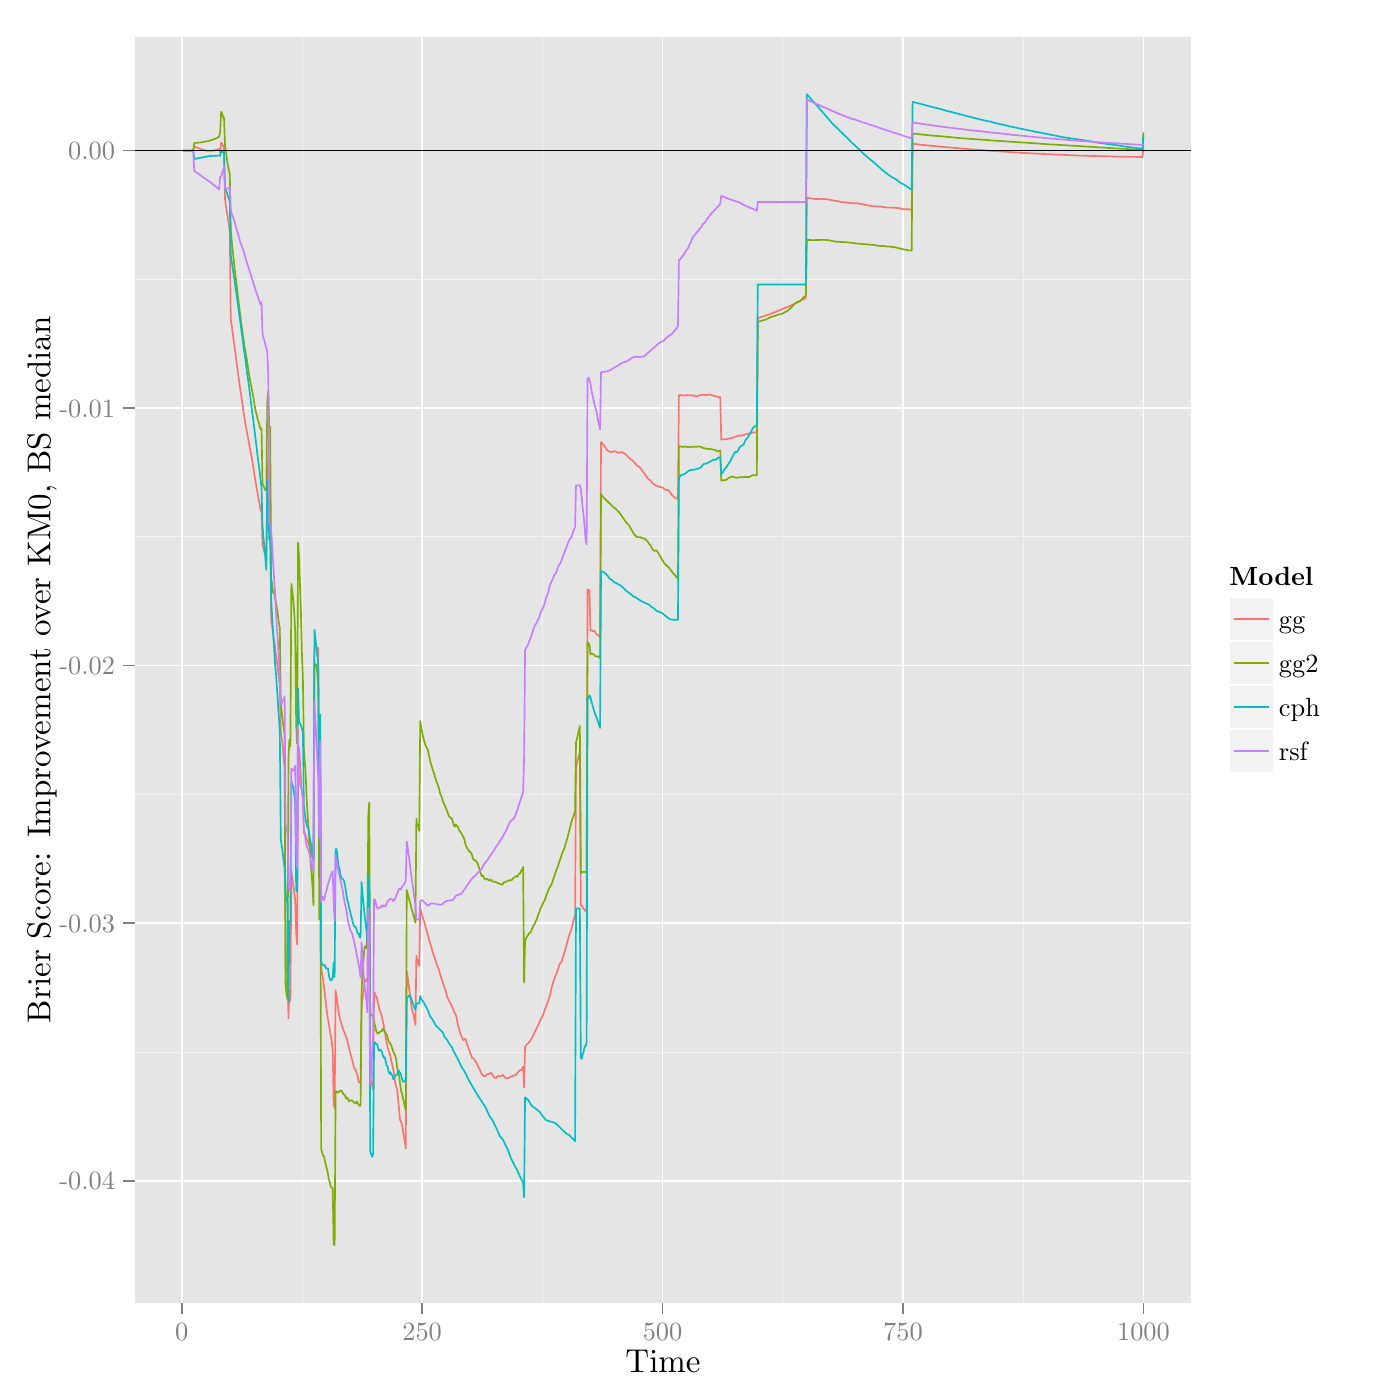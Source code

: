 % Created by tikzDevice version 0.7.0 on 2015-01-16 16:20:06
% !TEX encoding = UTF-8 Unicode
\documentclass[11pt]{memoir}
\nonstopmode

\usepackage{tikz}

\usepackage[active,tightpage,psfixbb]{preview}

\PreviewEnvironment{pgfpicture}

\setlength\PreviewBorder{0pt}

\usepackage{amsmath}
\newcommand{\SweaveOpts}[1]{}  % do not interfere with LaTeX
\newcommand{\SweaveInput}[1]{} % because they are not real TeX commands
\newcommand{\Sexpr}[1]{}       % will only be parsed by R


\usepackage{geometry}
\usepackage{amsmath}
\usepackage{lscape}
\geometry{verbose,tmargin=2.5cm,bmargin=2.5cm,lmargin=2.5cm,rmargin=2.5cm}


\begin{document}

\begin{tikzpicture}[x=1pt,y=1pt]
\definecolor[named]{fillColor}{rgb}{1.00,1.00,1.00}
\path[use as bounding box,fill=fillColor,fill opacity=0.00] (0,0) rectangle (505.89,505.89);
\begin{scope}
\path[clip] (  0.00,  0.00) rectangle (505.89,505.89);
\definecolor[named]{drawColor}{rgb}{1.00,1.00,1.00}
\definecolor[named]{fillColor}{rgb}{1.00,1.00,1.00}

\path[draw=drawColor,line width= 0.6pt,line join=round,line cap=round,fill=fillColor] (  0.00,  0.00) rectangle (505.89,505.89);
\end{scope}
\begin{scope}
\path[clip] ( 48.65, 35.17) rectangle (430.54,492.64);
\definecolor[named]{fillColor}{rgb}{0.90,0.90,0.90}

\path[fill=fillColor] ( 48.65, 35.17) rectangle (430.54,492.64);
\definecolor[named]{drawColor}{rgb}{0.95,0.95,0.95}

\path[draw=drawColor,line width= 0.3pt,line join=round] ( 48.65,125.76) --
	(430.54,125.76);

\path[draw=drawColor,line width= 0.3pt,line join=round] ( 48.65,218.82) --
	(430.54,218.82);

\path[draw=drawColor,line width= 0.3pt,line join=round] ( 48.65,311.88) --
	(430.54,311.88);

\path[draw=drawColor,line width= 0.3pt,line join=round] ( 48.65,404.94) --
	(430.54,404.94);

\path[draw=drawColor,line width= 0.3pt,line join=round] (109.10, 35.17) --
	(109.10,492.64);

\path[draw=drawColor,line width= 0.3pt,line join=round] (195.98, 35.17) --
	(195.98,492.64);

\path[draw=drawColor,line width= 0.3pt,line join=round] (282.86, 35.17) --
	(282.86,492.64);

\path[draw=drawColor,line width= 0.3pt,line join=round] (369.74, 35.17) --
	(369.74,492.64);
\definecolor[named]{drawColor}{rgb}{1.00,1.00,1.00}

\path[draw=drawColor,line width= 0.6pt,line join=round] ( 48.65, 79.23) --
	(430.54, 79.23);

\path[draw=drawColor,line width= 0.6pt,line join=round] ( 48.65,172.29) --
	(430.54,172.29);

\path[draw=drawColor,line width= 0.6pt,line join=round] ( 48.65,265.35) --
	(430.54,265.35);

\path[draw=drawColor,line width= 0.6pt,line join=round] ( 48.65,358.41) --
	(430.54,358.41);

\path[draw=drawColor,line width= 0.6pt,line join=round] ( 48.65,451.46) --
	(430.54,451.46);

\path[draw=drawColor,line width= 0.6pt,line join=round] ( 65.66, 35.17) --
	( 65.66,492.64);

\path[draw=drawColor,line width= 0.6pt,line join=round] (152.54, 35.17) --
	(152.54,492.64);

\path[draw=drawColor,line width= 0.6pt,line join=round] (239.42, 35.17) --
	(239.42,492.64);

\path[draw=drawColor,line width= 0.6pt,line join=round] (326.30, 35.17) --
	(326.30,492.64);

\path[draw=drawColor,line width= 0.6pt,line join=round] (413.18, 35.17) --
	(413.18,492.64);
\definecolor[named]{drawColor}{rgb}{0.97,0.46,0.43}

\path[draw=drawColor,line width= 0.6pt,line join=round] ( 66.01,451.46) --
	( 66.36,451.46) --
	( 66.71,451.46) --
	( 67.05,451.46) --
	( 67.40,451.46) --
	( 67.75,451.46) --
	( 68.10,451.46) --
	( 68.44,451.46) --
	( 68.79,451.46) --
	( 69.14,451.46) --
	( 69.49,451.46) --
	( 69.83,451.46) --
	( 70.18,453.05) --
	( 70.53,452.88) --
	( 70.88,452.71) --
	( 71.22,452.56) --
	( 71.57,452.41) --
	( 71.92,452.26) --
	( 72.27,452.12) --
	( 72.61,451.99) --
	( 72.96,451.88) --
	( 73.31,451.77) --
	( 73.66,451.67) --
	( 74.00,451.58) --
	( 74.35,451.49) --
	( 74.70,451.42) --
	( 75.05,451.38) --
	( 75.39,451.36) --
	( 75.74,451.35) --
	( 76.09,451.36) --
	( 76.44,451.41) --
	( 76.78,451.45) --
	( 77.13,451.47) --
	( 77.48,451.51) --
	( 77.83,451.65) --
	( 78.17,451.76) --
	( 78.52,451.85) --
	( 78.87,451.93) --
	( 79.22,452.10) --
	( 79.56,450.69) --
	( 79.91,454.45) --
	( 80.26,453.87) --
	( 80.61,453.16) --
	( 80.95,452.41) --
	( 81.30,433.94) --
	( 81.65,431.38) --
	( 82.00,429.14) --
	( 82.34,427.11) --
	( 82.69,424.86) --
	( 83.04,422.02) --
	( 83.39,390.47) --
	( 83.73,388.28) --
	( 84.08,385.63) --
	( 84.43,383.08) --
	( 84.78,380.44) --
	( 85.12,377.76) --
	( 85.47,375.06) --
	( 85.82,372.54) --
	( 86.17,369.92) --
	( 86.51,367.36) --
	( 86.86,364.94) --
	( 87.21,362.70) --
	( 87.56,360.29) --
	( 87.90,357.78) --
	( 88.25,355.35) --
	( 88.60,353.16) --
	( 88.95,351.45) --
	( 89.29,349.31) --
	( 89.64,347.51) --
	( 89.99,345.70) --
	( 90.34,343.72) --
	( 90.68,341.98) --
	( 91.03,340.10) --
	( 91.38,338.06) --
	( 91.73,335.76) --
	( 92.07,333.38) --
	( 92.42,331.47) --
	( 92.77,329.35) --
	( 93.12,327.39) --
	( 93.46,325.41) --
	( 93.81,323.64) --
	( 94.16,321.64) --
	( 94.51,320.97) --
	( 94.85,309.20) --
	( 95.20,307.83) --
	( 95.55,306.28) --
	( 95.90,305.47) --
	( 96.24,303.93) --
	( 96.59,335.05) --
	( 96.94,340.19) --
	( 97.29,330.81) --
	( 97.63,328.45) --
	( 97.98,281.24) --
	( 98.33,279.88) --
	( 98.68,276.76) --
	( 99.02,274.63) --
	( 99.37,272.31) --
	( 99.72,269.07) --
	(100.07,266.81) --
	(100.41,264.17) --
	(100.76,261.47) --
	(101.11,258.31) --
	(101.46,241.42) --
	(101.80,239.27) --
	(102.15,236.44) --
	(102.50,232.19) --
	(102.85,228.66) --
	(103.19,156.57) --
	(103.54,155.40) --
	(103.89,153.83) --
	(104.24,137.91) --
	(104.58,148.30) --
	(104.93,144.17) --
	(105.28,191.23) --
	(105.63,188.57) --
	(105.97,186.23) --
	(106.32,183.66) --
	(106.67,180.72) --
	(107.02,168.82) --
	(107.36,164.56) --
	(107.71,228.06) --
	(108.06,235.88) --
	(108.41,230.56) --
	(108.75,224.10) --
	(109.10,219.94) --
	(109.45,216.95) --
	(109.80,204.93) --
	(110.14,204.47) --
	(110.49,203.88) --
	(110.84,202.66) --
	(111.19,202.00) --
	(111.53,200.70) --
	(111.88,199.72) --
	(112.23,198.09) --
	(112.58,196.25) --
	(112.93,196.37) --
	(113.27,195.51) --
	(113.62,271.29) --
	(113.97,272.29) --
	(114.32,272.03) --
	(114.66,271.58) --
	(115.01,271.76) --
	(115.36,214.66) --
	(115.71,239.63) --
	(116.05,156.25) --
	(116.40,153.99) --
	(116.75,151.88) --
	(117.10,149.08) --
	(117.44,146.23) --
	(117.79,143.41) --
	(118.14,139.98) --
	(118.49,137.81) --
	(118.83,135.79) --
	(119.18,133.66) --
	(119.53,131.60) --
	(119.88,129.46) --
	(120.22,126.15) --
	(120.57,106.97) --
	(120.92,105.36) --
	(121.27,148.07) --
	(121.61,145.99) --
	(121.96,143.31) --
	(122.31,140.65) --
	(122.66,138.44) --
	(123.00,137.20) --
	(123.35,135.99) --
	(123.70,134.81) --
	(124.05,133.77) --
	(124.39,132.98) --
	(124.74,132.04) --
	(125.09,131.12) --
	(125.44,130.24) --
	(125.78,128.62) --
	(126.13,127.10) --
	(126.48,125.74) --
	(126.83,124.42) --
	(127.17,123.14) --
	(127.52,121.88) --
	(127.87,120.29) --
	(128.22,119.44) --
	(128.56,119.26) --
	(128.91,118.00) --
	(129.26,116.76) --
	(129.61,114.94) --
	(129.95,114.72) --
	(130.30,114.75) --
	(130.65,141.92) --
	(131.00,145.03) --
	(131.34,147.31) --
	(131.69,150.63) --
	(132.04,151.37) --
	(132.39,152.07) --
	(132.73,151.20) --
	(133.08,187.87) --
	(133.43,188.40) --
	(133.78,116.21) --
	(134.12,115.09) --
	(134.47,113.61) --
	(134.82,112.06) --
	(135.17,147.36) --
	(135.51,146.99) --
	(135.86,145.73) --
	(136.21,145.32) --
	(136.56,143.61) --
	(136.90,141.93) --
	(137.25,140.71) --
	(137.60,139.93) --
	(137.95,138.67) --
	(138.29,137.11) --
	(138.64,135.38) --
	(138.99,133.35) --
	(139.34,131.26) --
	(139.68,129.41) --
	(140.03,127.71) --
	(140.38,126.31) --
	(140.73,125.36) --
	(141.07,124.36) --
	(141.42,122.37) --
	(141.77,121.10) --
	(142.12,119.47) --
	(142.46,117.37) --
	(142.81,114.64) --
	(143.16,113.11) --
	(143.51,112.15) --
	(143.85,108.72) --
	(144.20,105.03) --
	(144.55,101.17) --
	(144.90,100.60) --
	(145.24, 99.44) --
	(145.59, 97.55) --
	(145.94, 95.24) --
	(146.29, 93.25) --
	(146.63, 90.85) --
	(146.98,154.96) --
	(147.33,152.88) --
	(147.68,150.08) --
	(148.02,147.33) --
	(148.37,144.62) --
	(148.72,141.95) --
	(149.07,140.48) --
	(149.41,139.23) --
	(149.76,137.57) --
	(150.11,135.55) --
	(150.46,160.58) --
	(150.80,158.94) --
	(151.15,157.70) --
	(151.50,156.86) --
	(151.85,177.91) --
	(152.19,176.43) --
	(152.54,174.96) --
	(152.89,173.91) --
	(153.24,172.97) --
	(153.58,171.69) --
	(153.93,170.43) --
	(154.28,169.19) --
	(154.63,167.96) --
	(154.97,166.74) --
	(155.32,165.38) --
	(155.67,164.37) --
	(156.02,163.07) --
	(156.36,161.69) --
	(156.71,160.80) --
	(157.06,159.81) --
	(157.41,158.71) --
	(157.75,157.62) --
	(158.10,156.60) --
	(158.45,155.90) --
	(158.80,154.79) --
	(159.14,153.45) --
	(159.49,152.45) --
	(159.84,151.47) --
	(160.19,150.21) --
	(160.53,149.34) --
	(160.88,148.30) --
	(161.23,147.21) --
	(161.58,145.71) --
	(161.92,144.96) --
	(162.27,144.26) --
	(162.62,143.58) --
	(162.97,142.91) --
	(163.31,142.25) --
	(163.66,141.45) --
	(164.01,140.40) --
	(164.36,139.82) --
	(164.70,139.24) --
	(165.05,137.83) --
	(165.40,135.85) --
	(165.75,134.48) --
	(166.09,133.16) --
	(166.44,132.19) --
	(166.79,131.32) --
	(167.14,130.47) --
	(167.48,129.96) --
	(167.83,130.42) --
	(168.18,130.49) --
	(168.53,129.44) --
	(168.87,128.40) --
	(169.22,127.39) --
	(169.57,126.40) --
	(169.92,125.42) --
	(170.26,124.47) --
	(170.61,123.54) --
	(170.96,123.40) --
	(171.31,123.26) --
	(171.65,122.64) --
	(172.00,122.18) --
	(172.35,121.44) --
	(172.70,120.71) --
	(173.04,120.00) --
	(173.39,119.29) --
	(173.74,118.47) --
	(174.09,117.75) --
	(174.43,117.51) --
	(174.78,116.94) --
	(175.13,116.97) --
	(175.48,117.16) --
	(175.83,117.50) --
	(176.17,117.79) --
	(176.52,117.74) --
	(176.87,117.94) --
	(177.22,118.16) --
	(177.56,118.17) --
	(177.91,117.48) --
	(178.26,117.11) --
	(178.61,116.54) --
	(178.95,116.42) --
	(179.30,116.33) --
	(179.65,116.83) --
	(180.00,117.13) --
	(180.34,117.03) --
	(180.69,116.95) --
	(181.04,117.02) --
	(181.39,117.24) --
	(181.73,117.49) --
	(182.08,117.11) --
	(182.43,116.45) --
	(182.78,116.35) --
	(183.12,116.30) --
	(183.47,116.23) --
	(183.82,116.45) --
	(184.17,116.69) --
	(184.51,116.77) --
	(184.86,116.87) --
	(185.21,117.12) --
	(185.56,117.13) --
	(185.90,117.29) --
	(186.25,117.46) --
	(186.60,117.67) --
	(186.95,118.13) --
	(187.29,118.59) --
	(187.64,118.84) --
	(187.99,119.28) --
	(188.34,119.26) --
	(188.68,119.61) --
	(189.03,120.42) --
	(189.38,112.89) --
	(189.73,127.61) --
	(190.07,128.17) --
	(190.42,128.59) --
	(190.77,128.78) --
	(191.12,129.18) --
	(191.46,129.59) --
	(191.81,130.14) --
	(192.16,130.79) --
	(192.51,131.47) --
	(192.85,132.15) --
	(193.20,132.85) --
	(193.55,133.56) --
	(193.90,134.29) --
	(194.24,135.03) --
	(194.59,135.63) --
	(194.94,136.53) --
	(195.29,137.33) --
	(195.63,137.98) --
	(195.98,138.65) --
	(196.33,139.32) --
	(196.68,140.43) --
	(197.02,141.43) --
	(197.37,142.29) --
	(197.72,143.17) --
	(198.07,144.10) --
	(198.41,145.50) --
	(198.76,146.26) --
	(199.11,147.93) --
	(199.46,149.50) --
	(199.80,150.57) --
	(200.15,151.65) --
	(200.50,152.74) --
	(200.85,153.57) --
	(201.19,154.46) --
	(201.54,155.47) --
	(201.89,156.43) --
	(202.24,157.56) --
	(202.58,158.02) --
	(202.93,158.30) --
	(203.28,159.66) --
	(203.63,160.67) --
	(203.97,161.69) --
	(204.32,162.96) --
	(204.67,164.25) --
	(205.02,165.56) --
	(205.36,166.88) --
	(205.71,168.08) --
	(206.06,168.99) --
	(206.41,169.91) --
	(206.75,171.28) --
	(207.10,172.72) --
	(207.45,174.03) --
	(207.80,174.87) --
	(208.14,228.62) --
	(208.49,230.22) --
	(208.84,231.63) --
	(209.19,232.64) --
	(209.53,234.15) --
	(209.88,178.76) --
	(210.23,178.77) --
	(210.58,177.94) --
	(210.92,177.46) --
	(211.27,177.16) --
	(211.62,176.70) --
	(211.97,177.04) --
	(212.31,292.85) --
	(212.66,292.79) --
	(213.01,292.52) --
	(213.36,278.05) --
	(213.70,278.21) --
	(214.05,277.89) --
	(214.40,277.85) --
	(214.75,277.97) --
	(215.09,277.48) --
	(215.44,276.68) --
	(215.79,276.51) --
	(216.14,276.32) --
	(216.48,275.94) --
	(216.83,275.53) --
	(217.18,346.17) --
	(217.53,345.93) --
	(217.87,345.40) --
	(218.22,344.87) --
	(218.57,344.48) --
	(218.92,344.00) --
	(219.26,343.31) --
	(219.61,343.09) --
	(219.96,342.86) --
	(220.31,342.62) --
	(220.65,342.57) --
	(221.00,342.58) --
	(221.35,342.63) --
	(221.70,342.73) --
	(222.04,342.90) --
	(222.39,342.82) --
	(222.74,342.63) --
	(223.09,342.45) --
	(223.43,342.26) --
	(223.78,342.29) --
	(224.13,342.39) --
	(224.48,342.49) --
	(224.82,342.50) --
	(225.17,342.30) --
	(225.52,342.11) --
	(225.87,341.88) --
	(226.21,341.54) --
	(226.56,341.20) --
	(226.91,340.86) --
	(227.26,340.53) --
	(227.60,340.19) --
	(227.95,339.88) --
	(228.30,339.67) --
	(228.65,339.44) --
	(228.99,339.03) --
	(229.34,338.63) --
	(229.69,338.23) --
	(230.04,337.82) --
	(230.38,337.51) --
	(230.73,337.37) --
	(231.08,337.10) --
	(231.43,336.70) --
	(231.77,336.22) --
	(232.12,335.73) --
	(232.47,335.24) --
	(232.82,334.75) --
	(233.16,334.27) --
	(233.51,333.78) --
	(233.86,333.29) --
	(234.21,332.80) --
	(234.55,332.58) --
	(234.90,332.39) --
	(235.25,332.09) --
	(235.60,331.59) --
	(235.94,331.12) --
	(236.29,330.89) --
	(236.64,330.76) --
	(236.99,330.42) --
	(237.33,330.39) --
	(237.68,330.22) --
	(238.03,330.02) --
	(238.38,329.91) --
	(238.73,329.86) --
	(239.07,329.82) --
	(239.42,329.73) --
	(239.77,329.44) --
	(240.12,329.15) --
	(240.46,328.93) --
	(240.81,328.83) --
	(241.16,328.88) --
	(241.51,328.73) --
	(241.85,328.34) --
	(242.20,327.93) --
	(242.55,327.34) --
	(242.90,326.90) --
	(243.24,326.59) --
	(243.59,326.27) --
	(243.94,325.95) --
	(244.29,325.85) --
	(244.63,325.72) --
	(244.98,325.59) --
	(245.33,363.08) --
	(245.68,363.16) --
	(246.02,363.15) --
	(246.37,363.06) --
	(246.72,362.99) --
	(247.07,363.00) --
	(247.41,363.02) --
	(247.76,363.04) --
	(248.11,363.06) --
	(248.46,363.09) --
	(248.80,363.12) --
	(249.15,363.05) --
	(249.50,362.96) --
	(249.85,363.04) --
	(250.19,363.05) --
	(250.54,362.96) --
	(250.89,362.88) --
	(251.24,362.80) --
	(251.58,362.72) --
	(251.93,362.71) --
	(252.28,362.86) --
	(252.63,363.01) --
	(252.97,363.08) --
	(253.32,363.15) --
	(253.67,363.22) --
	(254.02,363.26) --
	(254.36,363.23) --
	(254.71,363.13) --
	(255.06,363.16) --
	(255.41,363.20) --
	(255.75,363.24) --
	(256.10,363.29) --
	(256.45,363.34) --
	(256.80,363.22) --
	(257.14,363.12) --
	(257.49,363.01) --
	(257.84,362.91) --
	(258.19,362.81) --
	(258.53,362.71) --
	(258.88,362.62) --
	(259.23,362.53) --
	(259.58,362.44) --
	(259.92,362.36) --
	(260.27,362.40) --
	(260.62,347.05) --
	(260.97,347.07) --
	(261.31,347.10) --
	(261.66,347.13) --
	(262.01,347.16) --
	(262.36,347.19) --
	(262.70,347.25) --
	(263.05,347.34) --
	(263.40,347.43) --
	(263.75,347.48) --
	(264.09,347.53) --
	(264.44,347.59) --
	(264.79,347.73) --
	(265.14,347.88) --
	(265.48,348.03) --
	(265.83,348.13) --
	(266.18,348.23) --
	(266.53,348.32) --
	(266.87,348.42) --
	(267.22,348.52) --
	(267.57,348.54) --
	(267.92,348.54) --
	(268.26,348.54) --
	(268.61,348.60) --
	(268.96,348.77) --
	(269.31,348.93) --
	(269.65,349.02) --
	(270.00,349.09) --
	(270.35,349.17) --
	(270.70,349.25) --
	(271.04,349.33) --
	(271.39,349.42) --
	(271.74,349.50) --
	(272.09,349.58) --
	(272.43,349.58) --
	(272.78,349.59) --
	(273.13,349.59) --
	(273.48,349.60) --
	(273.82,390.97) --
	(274.17,391.07) --
	(274.52,391.17) --
	(274.87,391.27) --
	(275.21,391.38) --
	(275.56,391.49) --
	(275.91,391.60) --
	(276.26,391.71) --
	(276.60,391.83) --
	(276.95,391.94) --
	(277.30,392.07) --
	(277.65,392.19) --
	(277.99,392.31) --
	(278.34,392.44) --
	(278.69,392.57) --
	(279.04,392.71) --
	(279.38,392.84) --
	(279.73,392.98) --
	(280.08,393.12) --
	(280.43,393.26) --
	(280.77,393.41) --
	(281.12,393.56) --
	(281.47,393.71) --
	(281.82,393.86) --
	(282.16,394.01) --
	(282.51,394.17) --
	(282.86,394.33) --
	(283.21,394.45) --
	(283.55,394.57) --
	(283.90,394.70) --
	(284.25,394.84) --
	(284.60,394.98) --
	(284.94,395.13) --
	(285.29,395.27) --
	(285.64,395.42) --
	(285.99,395.56) --
	(286.33,395.72) --
	(286.68,395.87) --
	(287.03,396.02) --
	(287.38,396.21) --
	(287.72,396.40) --
	(288.07,396.60) --
	(288.42,396.80) --
	(288.77,397.01) --
	(289.11,397.21) --
	(289.46,397.39) --
	(289.81,397.54) --
	(290.16,397.70) --
	(290.50,397.85) --
	(290.85,398.01) --
	(291.20,398.18) --
	(291.55,434.48) --
	(291.89,434.39) --
	(292.24,434.34) --
	(292.59,434.25) --
	(292.94,434.19) --
	(293.28,434.16) --
	(293.63,434.14) --
	(293.98,434.10) --
	(294.33,434.01) --
	(294.67,433.97) --
	(295.02,433.98) --
	(295.37,433.99) --
	(295.72,433.99) --
	(296.06,434.00) --
	(296.41,434.01) --
	(296.76,434.01) --
	(297.11,434.01) --
	(297.45,433.98) --
	(297.80,433.95) --
	(298.15,433.91) --
	(298.50,433.86) --
	(298.84,433.87) --
	(299.19,433.81) --
	(299.54,433.75) --
	(299.89,433.68) --
	(300.23,433.62) --
	(300.58,433.55) --
	(300.93,433.49) --
	(301.28,433.42) --
	(301.63,433.36) --
	(301.97,433.29) --
	(302.32,433.23) --
	(302.67,433.17) --
	(303.02,433.11) --
	(303.36,433.04) --
	(303.71,432.94) --
	(304.06,432.88) --
	(304.41,432.81) --
	(304.75,432.78) --
	(305.10,432.78) --
	(305.45,432.76) --
	(305.80,432.73) --
	(306.14,432.69) --
	(306.49,432.62) --
	(306.84,432.56) --
	(307.19,432.52) --
	(307.53,432.49) --
	(307.88,432.46) --
	(308.23,432.44) --
	(308.58,432.45) --
	(308.92,432.47) --
	(309.27,432.44) --
	(309.62,432.42) --
	(309.97,432.39) --
	(310.31,432.36) --
	(310.66,432.29) --
	(311.01,432.22) --
	(311.36,432.15) --
	(311.70,432.08) --
	(312.05,432.01) --
	(312.40,431.94) --
	(312.75,431.87) --
	(313.09,431.80) --
	(313.44,431.73) --
	(313.79,431.66) --
	(314.14,431.59) --
	(314.48,431.52) --
	(314.83,431.46) --
	(315.18,431.43) --
	(315.53,431.39) --
	(315.87,431.36) --
	(316.22,431.33) --
	(316.57,431.29) --
	(316.92,431.31) --
	(317.26,431.29) --
	(317.61,431.26) --
	(317.96,431.27) --
	(318.31,431.21) --
	(318.65,431.13) --
	(319.00,431.12) --
	(319.35,431.05) --
	(319.70,430.98) --
	(320.04,430.96) --
	(320.39,430.94) --
	(320.74,430.90) --
	(321.09,430.88) --
	(321.43,430.86) --
	(321.78,430.84) --
	(322.13,430.82) --
	(322.48,430.81) --
	(322.82,430.79) --
	(323.17,430.79) --
	(323.52,430.80) --
	(323.87,430.77) --
	(324.21,430.73) --
	(324.56,430.69) --
	(324.91,430.66) --
	(325.26,430.59) --
	(325.60,430.48) --
	(325.95,430.38) --
	(326.30,430.27) --
	(326.65,430.25) --
	(326.99,430.27) --
	(327.34,430.29) --
	(327.69,430.30) --
	(328.04,430.29) --
	(328.38,430.23) --
	(328.73,430.18) --
	(329.08,430.08) --
	(329.43,429.98) --
	(329.77,453.93) --
	(330.12,453.90) --
	(330.47,453.86) --
	(330.82,453.82) --
	(331.16,453.78) --
	(331.51,453.74) --
	(331.86,453.70) --
	(332.21,453.67) --
	(332.55,453.63) --
	(332.90,453.59) --
	(333.25,453.55) --
	(333.60,453.51) --
	(333.94,453.47) --
	(334.29,453.44) --
	(334.64,453.40) --
	(334.99,453.36) --
	(335.33,453.32) --
	(335.68,453.29) --
	(336.03,453.25) --
	(336.38,453.21) --
	(336.72,453.18) --
	(337.07,453.14) --
	(337.42,453.11) --
	(337.77,453.07) --
	(338.11,453.04) --
	(338.46,453.00) --
	(338.81,452.97) --
	(339.16,452.93) --
	(339.50,452.90) --
	(339.85,452.87) --
	(340.20,452.84) --
	(340.55,452.80) --
	(340.89,452.77) --
	(341.24,452.74) --
	(341.59,452.72) --
	(341.94,452.69) --
	(342.28,452.66) --
	(342.63,452.63) --
	(342.98,452.61) --
	(343.33,452.58) --
	(343.67,452.55) --
	(344.02,452.52) --
	(344.37,452.50) --
	(344.72,452.47) --
	(345.06,452.44) --
	(345.41,452.42) --
	(345.76,452.39) --
	(346.11,452.36) --
	(346.45,452.33) --
	(346.80,452.30) --
	(347.15,452.26) --
	(347.50,452.23) --
	(347.84,452.19) --
	(348.19,452.16) --
	(348.54,452.12) --
	(348.89,452.09) --
	(349.23,452.06) --
	(349.58,452.04) --
	(349.93,452.01) --
	(350.28,451.98) --
	(350.62,451.96) --
	(350.97,451.93) --
	(351.32,451.90) --
	(351.67,451.88) --
	(352.01,451.85) --
	(352.36,451.82) --
	(352.71,451.80) --
	(353.06,451.77) --
	(353.40,451.74) --
	(353.75,451.72) --
	(354.10,451.69) --
	(354.45,451.67) --
	(354.79,451.64) --
	(355.14,451.62) --
	(355.49,451.59) --
	(355.84,451.57) --
	(356.18,451.54) --
	(356.53,451.51) --
	(356.88,451.48) --
	(357.23,451.46) --
	(357.57,451.43) --
	(357.92,451.41) --
	(358.27,451.38) --
	(358.62,451.36) --
	(358.96,451.33) --
	(359.31,451.31) --
	(359.66,451.28) --
	(360.01,451.25) --
	(360.35,451.23) --
	(360.70,451.20) --
	(361.05,451.18) --
	(361.40,451.16) --
	(361.74,451.14) --
	(362.09,451.12) --
	(362.44,451.09) --
	(362.79,451.07) --
	(363.13,451.05) --
	(363.48,451.03) --
	(363.83,451.00) --
	(364.18,450.98) --
	(364.53,450.95) --
	(364.87,450.93) --
	(365.22,450.91) --
	(365.57,450.88) --
	(365.92,450.86) --
	(366.26,450.84) --
	(366.61,450.82) --
	(366.96,450.80) --
	(367.31,450.78) --
	(367.65,450.76) --
	(368.00,450.73) --
	(368.35,450.71) --
	(368.70,450.69) --
	(369.04,450.67) --
	(369.39,450.65) --
	(369.74,450.62) --
	(370.09,450.61) --
	(370.43,450.59) --
	(370.78,450.57) --
	(371.13,450.55) --
	(371.48,450.53) --
	(371.82,450.51) --
	(372.17,450.49) --
	(372.52,450.48) --
	(372.87,450.46) --
	(373.21,450.44) --
	(373.56,450.42) --
	(373.91,450.41) --
	(374.26,450.39) --
	(374.60,450.37) --
	(374.95,450.35) --
	(375.30,450.33) --
	(375.65,450.32) --
	(375.99,450.30) --
	(376.34,450.28) --
	(376.69,450.26) --
	(377.04,450.24) --
	(377.38,450.22) --
	(377.73,450.21) --
	(378.08,450.19) --
	(378.43,450.18) --
	(378.77,450.16) --
	(379.12,450.14) --
	(379.47,450.13) --
	(379.82,450.11) --
	(380.16,450.10) --
	(380.51,450.08) --
	(380.86,450.06) --
	(381.21,450.04) --
	(381.55,450.03) --
	(381.90,450.01) --
	(382.25,449.99) --
	(382.60,449.98) --
	(382.94,449.96) --
	(383.29,449.95) --
	(383.64,449.93) --
	(383.99,449.92) --
	(384.33,449.91) --
	(384.68,449.90) --
	(385.03,449.88) --
	(385.38,449.87) --
	(385.72,449.86) --
	(386.07,449.84) --
	(386.42,449.83) --
	(386.77,449.82) --
	(387.11,449.80) --
	(387.46,449.78) --
	(387.81,449.77) --
	(388.16,449.75) --
	(388.50,449.74) --
	(388.85,449.72) --
	(389.20,449.71) --
	(389.55,449.69) --
	(389.89,449.68) --
	(390.24,449.66) --
	(390.59,449.65) --
	(390.94,449.64) --
	(391.28,449.63) --
	(391.63,449.62) --
	(391.98,449.61) --
	(392.33,449.60) --
	(392.67,449.59) --
	(393.02,449.57) --
	(393.37,449.56) --
	(393.72,449.55) --
	(394.06,449.54) --
	(394.41,449.53) --
	(394.76,449.52) --
	(395.11,449.51) --
	(395.45,449.50) --
	(395.80,449.49) --
	(396.15,449.49) --
	(396.50,449.48) --
	(396.84,449.47) --
	(397.19,449.46) --
	(397.54,449.45) --
	(397.89,449.44) --
	(398.23,449.44) --
	(398.58,449.43) --
	(398.93,449.43) --
	(399.28,449.42) --
	(399.62,449.42) --
	(399.97,449.41) --
	(400.32,449.40) --
	(400.67,449.39) --
	(401.01,449.39) --
	(401.36,449.38) --
	(401.71,449.37) --
	(402.06,449.36) --
	(402.40,449.35) --
	(402.75,449.33) --
	(403.10,449.32) --
	(403.45,449.31) --
	(403.79,449.30) --
	(404.14,449.29) --
	(404.49,449.28) --
	(404.84,449.27) --
	(405.18,449.27) --
	(405.53,449.26) --
	(405.88,449.25) --
	(406.23,449.25) --
	(406.57,449.24) --
	(406.92,449.24) --
	(407.27,449.23) --
	(407.62,449.23) --
	(407.96,449.22) --
	(408.31,449.22) --
	(408.66,449.21) --
	(409.01,449.20) --
	(409.35,449.20) --
	(409.70,449.19) --
	(410.05,449.19) --
	(410.40,449.18) --
	(410.74,449.18) --
	(411.09,449.17) --
	(411.44,449.17) --
	(411.79,449.16) --
	(412.13,449.16) --
	(412.48,449.16) --
	(412.83,449.15) --
	(413.18,452.90);
\definecolor[named]{drawColor}{rgb}{0.49,0.68,0.00}

\path[draw=drawColor,line width= 0.6pt,line join=round] ( 66.01,451.46) --
	( 66.36,451.46) --
	( 66.71,451.46) --
	( 67.05,451.46) --
	( 67.40,451.46) --
	( 67.75,451.46) --
	( 68.10,451.46) --
	( 68.44,451.46) --
	( 68.79,451.46) --
	( 69.14,451.46) --
	( 69.49,451.46) --
	( 69.83,451.46) --
	( 70.18,454.23) --
	( 70.53,454.25) --
	( 70.88,454.27) --
	( 71.22,454.30) --
	( 71.57,454.33) --
	( 71.92,454.36) --
	( 72.27,454.40) --
	( 72.61,454.45) --
	( 72.96,454.50) --
	( 73.31,454.55) --
	( 73.66,454.62) --
	( 74.00,454.69) --
	( 74.35,454.74) --
	( 74.70,454.81) --
	( 75.05,454.89) --
	( 75.39,454.97) --
	( 75.74,455.06) --
	( 76.09,455.17) --
	( 76.44,455.29) --
	( 76.78,455.40) --
	( 77.13,455.53) --
	( 77.48,455.66) --
	( 77.83,455.78) --
	( 78.17,455.94) --
	( 78.52,456.10) --
	( 78.87,456.33) --
	( 79.22,456.57) --
	( 79.56,458.20) --
	( 79.91,465.55) --
	( 80.26,464.76) --
	( 80.61,463.70) --
	( 80.95,463.15) --
	( 81.30,453.45) --
	( 81.65,451.09) --
	( 82.00,448.41) --
	( 82.34,446.22) --
	( 82.69,444.54) --
	( 83.04,443.00) --
	( 83.39,422.91) --
	( 83.73,418.95) --
	( 84.08,415.25) --
	( 84.43,412.28) --
	( 84.78,408.79) --
	( 85.12,406.06) --
	( 85.47,403.38) --
	( 85.82,400.06) --
	( 86.17,397.16) --
	( 86.51,394.44) --
	( 86.86,391.74) --
	( 87.21,388.65) --
	( 87.56,386.44) --
	( 87.90,383.90) --
	( 88.25,381.46) --
	( 88.60,379.19) --
	( 88.95,377.44) --
	( 89.29,375.40) --
	( 89.64,372.95) --
	( 89.99,370.74) --
	( 90.34,368.53) --
	( 90.68,366.79) --
	( 91.03,365.14) --
	( 91.38,363.37) --
	( 91.73,361.20) --
	( 92.07,359.06) --
	( 92.42,357.10) --
	( 92.77,356.06) --
	( 93.12,354.23) --
	( 93.46,353.35) --
	( 93.81,351.93) --
	( 94.16,350.70) --
	( 94.51,351.12) --
	( 94.85,331.02) --
	( 95.20,330.28) --
	( 95.55,329.43) --
	( 95.90,328.69) --
	( 96.24,328.89) --
	( 96.59,360.57) --
	( 96.94,364.68) --
	( 97.29,351.45) --
	( 97.63,351.68) --
	( 97.98,297.00) --
	( 98.33,294.94) --
	( 98.68,291.72) --
	( 99.02,291.57) --
	( 99.37,289.96) --
	( 99.72,287.91) --
	(100.07,286.12) --
	(100.41,283.77) --
	(100.76,280.89) --
	(101.11,278.95) --
	(101.46,251.44) --
	(101.80,248.67) --
	(102.15,245.03) --
	(102.50,243.19) --
	(102.85,240.23) --
	(103.19,149.86) --
	(103.54,146.51) --
	(103.89,144.83) --
	(104.24,231.79) --
	(104.58,238.55) --
	(104.93,236.17) --
	(105.28,294.95) --
	(105.63,292.34) --
	(105.97,289.25) --
	(106.32,284.48) --
	(106.67,277.53) --
	(107.02,244.37) --
	(107.36,237.18) --
	(107.71,309.82) --
	(108.06,304.79) --
	(108.41,294.18) --
	(108.75,284.28) --
	(109.10,269.90) --
	(109.45,260.85) --
	(109.80,235.80) --
	(110.14,230.46) --
	(110.49,225.56) --
	(110.84,216.43) --
	(111.19,211.03) --
	(111.53,206.19) --
	(111.88,200.28) --
	(112.23,194.05) --
	(112.58,190.28) --
	(112.93,185.44) --
	(113.27,178.77) --
	(113.62,265.59) --
	(113.97,266.00) --
	(114.32,265.64) --
	(114.66,262.36) --
	(115.01,257.89) --
	(115.36,173.66) --
	(115.71,205.64) --
	(116.05, 90.73) --
	(116.40, 89.44) --
	(116.75, 88.29) --
	(117.10, 87.98) --
	(117.44, 86.17) --
	(117.79, 84.71) --
	(118.14, 83.35) --
	(118.49, 81.80) --
	(118.83, 79.55) --
	(119.18, 78.85) --
	(119.53, 77.06) --
	(119.88, 76.80) --
	(120.22, 76.45) --
	(120.57, 56.27) --
	(120.92, 55.97) --
	(121.27,111.43) --
	(121.61,111.60) --
	(121.96,111.07) --
	(122.31,111.14) --
	(122.66,111.57) --
	(123.00,111.68) --
	(123.35,111.82) --
	(123.70,111.28) --
	(124.05,110.51) --
	(124.39,110.37) --
	(124.74,109.85) --
	(125.09,108.90) --
	(125.44,109.30) --
	(125.78,108.74) --
	(126.13,107.92) --
	(126.48,108.15) --
	(126.83,108.29) --
	(127.17,108.28) --
	(127.52,107.92) --
	(127.87,107.59) --
	(128.22,107.30) --
	(128.56,107.12) --
	(128.91,107.84) --
	(129.26,107.22) --
	(129.61,106.71) --
	(129.95,106.27) --
	(130.30,106.47) --
	(130.65,146.66) --
	(131.00,155.68) --
	(131.34,158.47) --
	(131.69,163.49) --
	(132.04,164.06) --
	(132.39,163.17) --
	(132.73,168.62) --
	(133.08,210.95) --
	(133.43,215.93) --
	(133.78,139.75) --
	(134.12,139.09) --
	(134.47,138.91) --
	(134.82,138.44) --
	(135.17,136.81) --
	(135.51,135.25) --
	(135.86,133.75) --
	(136.21,132.69) --
	(136.56,132.36) --
	(136.90,132.70) --
	(137.25,132.98) --
	(137.60,133.20) --
	(137.95,133.36) --
	(138.29,134.15) --
	(138.64,133.52) --
	(138.99,133.26) --
	(139.34,132.63) --
	(139.68,132.12) --
	(140.03,131.23) --
	(140.38,129.82) --
	(140.73,129.26) --
	(141.07,128.75) --
	(141.42,128.04) --
	(141.77,126.85) --
	(142.12,125.99) --
	(142.46,125.09) --
	(142.81,124.41) --
	(143.16,123.02) --
	(143.51,120.24) --
	(143.85,118.61) --
	(144.20,117.26) --
	(144.55,114.37) --
	(144.90,111.91) --
	(145.24,110.78) --
	(145.59,109.10) --
	(145.94,107.89) --
	(146.29,105.79) --
	(146.63,104.83) --
	(146.98,184.27) --
	(147.33,182.88) --
	(147.68,181.51) --
	(148.02,180.27) --
	(148.37,179.07) --
	(148.72,177.46) --
	(149.07,176.19) --
	(149.41,175.04) --
	(149.76,173.83) --
	(150.11,172.47) --
	(150.46,210.04) --
	(150.80,207.52) --
	(151.15,207.54) --
	(151.50,205.67) --
	(151.85,245.33) --
	(152.19,243.30) --
	(152.54,241.24) --
	(152.89,239.61) --
	(153.24,238.31) --
	(153.58,237.08) --
	(153.93,236.22) --
	(154.28,235.60) --
	(154.63,234.76) --
	(154.97,233.11) --
	(155.32,231.48) --
	(155.67,230.03) --
	(156.02,228.91) --
	(156.36,227.81) --
	(156.71,226.73) --
	(157.06,225.67) --
	(157.41,224.49) --
	(157.75,223.42) --
	(158.10,222.57) --
	(158.45,221.57) --
	(158.80,220.25) --
	(159.14,218.89) --
	(159.49,218.24) --
	(159.84,217.14) --
	(160.19,215.97) --
	(160.53,215.23) --
	(160.88,214.51) --
	(161.23,213.68) --
	(161.58,212.75) --
	(161.92,211.85) --
	(162.27,210.96) --
	(162.62,210.58) --
	(162.97,210.26) --
	(163.31,209.96) --
	(163.66,208.79) --
	(164.01,207.57) --
	(164.36,207.24) --
	(164.70,207.99) --
	(165.05,207.46) --
	(165.40,207.21) --
	(165.75,206.28) --
	(166.09,205.56) --
	(166.44,205.22) --
	(166.79,204.59) --
	(167.14,203.95) --
	(167.48,203.31) --
	(167.83,202.47) --
	(168.18,200.77) --
	(168.53,199.88) --
	(168.87,199.31) --
	(169.22,198.75) --
	(169.57,198.25) --
	(169.92,198.02) --
	(170.26,197.66) --
	(170.61,196.74) --
	(170.96,195.52) --
	(171.31,195.04) --
	(171.65,195.05) --
	(172.00,194.73) --
	(172.35,194.20) --
	(172.70,193.56) --
	(173.04,192.41) --
	(173.39,191.58) --
	(173.74,190.17) --
	(174.09,189.29) --
	(174.43,189.59) --
	(174.78,188.98) --
	(175.13,188.15) --
	(175.48,188.19) --
	(175.83,188.33) --
	(176.17,188.33) --
	(176.52,187.74) --
	(176.87,187.71) --
	(177.22,188.09) --
	(177.56,187.81) --
	(177.91,187.41) --
	(178.26,187.29) --
	(178.61,187.27) --
	(178.95,187.19) --
	(179.30,187.08) --
	(179.65,186.84) --
	(180.00,186.75) --
	(180.34,186.66) --
	(180.69,186.46) --
	(181.04,186.35) --
	(181.39,186.26) --
	(181.73,186.39) --
	(182.08,187.06) --
	(182.43,187.14) --
	(182.78,187.23) --
	(183.12,187.35) --
	(183.47,187.70) --
	(183.82,187.63) --
	(184.17,187.80) --
	(184.51,187.86) --
	(184.86,187.85) --
	(185.21,188.25) --
	(185.56,188.67) --
	(185.90,188.93) --
	(186.25,189.21) --
	(186.60,189.29) --
	(186.95,189.05) --
	(187.29,189.83) --
	(187.64,190.16) --
	(187.99,190.38) --
	(188.34,191.27) --
	(188.68,191.69) --
	(189.03,192.60) --
	(189.38,150.79) --
	(189.73,165.94) --
	(190.07,166.70) --
	(190.42,167.52) --
	(190.77,167.91) --
	(191.12,168.56) --
	(191.46,168.91) --
	(191.81,169.05) --
	(192.16,170.02) --
	(192.51,170.80) --
	(192.85,171.61) --
	(193.20,171.98) --
	(193.55,172.95) --
	(193.90,173.60) --
	(194.24,174.54) --
	(194.59,175.62) --
	(194.94,176.51) --
	(195.29,177.54) --
	(195.63,178.32) --
	(195.98,178.82) --
	(196.33,179.82) --
	(196.68,180.32) --
	(197.02,181.20) --
	(197.37,182.18) --
	(197.72,183.10) --
	(198.07,183.92) --
	(198.41,184.76) --
	(198.76,185.44) --
	(199.11,186.05) --
	(199.46,186.74) --
	(199.80,187.85) --
	(200.15,188.73) --
	(200.50,189.98) --
	(200.85,190.98) --
	(201.19,191.92) --
	(201.54,192.65) --
	(201.89,193.84) --
	(202.24,194.95) --
	(202.58,195.82) --
	(202.93,196.83) --
	(203.28,197.80) --
	(203.63,198.69) --
	(203.97,199.42) --
	(204.32,200.76) --
	(204.67,201.95) --
	(205.02,203.02) --
	(205.36,204.41) --
	(205.71,205.77) --
	(206.06,207.17) --
	(206.41,208.52) --
	(206.75,209.76) --
	(207.10,210.67) --
	(207.45,211.62) --
	(207.80,212.80) --
	(208.14,237.60) --
	(208.49,239.02) --
	(208.84,240.70) --
	(209.19,242.08) --
	(209.53,243.54) --
	(209.88,190.18) --
	(210.23,190.63) --
	(210.58,190.80) --
	(210.92,190.83) --
	(211.27,190.82) --
	(211.62,190.67) --
	(211.97,190.50) --
	(212.31,273.89) --
	(212.66,273.38) --
	(213.01,272.84) --
	(213.36,269.40) --
	(213.70,269.69) --
	(214.05,269.70) --
	(214.40,269.43) --
	(214.75,269.26) --
	(215.09,268.76) --
	(215.44,268.72) --
	(215.79,268.66) --
	(216.14,268.72) --
	(216.48,268.44) --
	(216.83,268.13) --
	(217.18,327.48) --
	(217.53,326.80) --
	(217.87,326.32) --
	(218.22,325.98) --
	(218.57,325.64) --
	(218.92,325.30) --
	(219.26,324.96) --
	(219.61,324.62) --
	(219.96,324.28) --
	(220.31,323.94) --
	(220.65,323.61) --
	(221.00,323.27) --
	(221.35,322.94) --
	(221.70,322.60) --
	(222.04,322.28) --
	(222.39,322.18) --
	(222.74,321.69) --
	(223.09,321.36) --
	(223.43,321.07) --
	(223.78,320.73) --
	(224.13,320.22) --
	(224.48,319.71) --
	(224.82,319.21) --
	(225.17,318.70) --
	(225.52,318.19) --
	(225.87,317.68) --
	(226.21,317.20) --
	(226.56,316.76) --
	(226.91,316.46) --
	(227.26,316.09) --
	(227.60,315.49) --
	(227.95,314.88) --
	(228.30,314.28) --
	(228.65,313.69) --
	(228.99,313.10) --
	(229.34,312.61) --
	(229.69,312.29) --
	(230.04,311.92) --
	(230.38,311.80) --
	(230.73,311.80) --
	(231.08,311.80) --
	(231.43,311.80) --
	(231.77,311.61) --
	(232.12,311.38) --
	(232.47,311.36) --
	(232.82,311.34) --
	(233.16,311.08) --
	(233.51,310.74) --
	(233.86,310.39) --
	(234.21,310.00) --
	(234.55,309.36) --
	(234.90,309.10) --
	(235.25,308.45) --
	(235.60,307.74) --
	(235.94,307.16) --
	(236.29,306.88) --
	(236.64,306.83) --
	(236.99,307.00) --
	(237.33,306.90) --
	(237.68,306.34) --
	(238.03,305.74) --
	(238.38,305.14) --
	(238.73,304.55) --
	(239.07,303.95) --
	(239.42,303.34) --
	(239.77,302.74) --
	(240.12,302.34) --
	(240.46,301.89) --
	(240.81,301.50) --
	(241.16,301.26) --
	(241.51,301.02) --
	(241.85,300.64) --
	(242.20,300.15) --
	(242.55,299.68) --
	(242.90,299.15) --
	(243.24,298.63) --
	(243.59,298.40) --
	(243.94,298.03) --
	(244.29,297.59) --
	(244.63,297.16) --
	(244.98,296.69) --
	(245.33,344.61) --
	(245.68,344.56) --
	(246.02,344.52) --
	(246.37,344.48) --
	(246.72,344.43) --
	(247.07,344.38) --
	(247.41,344.51) --
	(247.76,344.56) --
	(248.11,344.43) --
	(248.46,344.31) --
	(248.80,344.29) --
	(249.15,344.40) --
	(249.50,344.51) --
	(249.85,344.43) --
	(250.19,344.37) --
	(250.54,344.51) --
	(250.89,344.49) --
	(251.24,344.47) --
	(251.58,344.45) --
	(251.93,344.46) --
	(252.28,344.55) --
	(252.63,344.55) --
	(252.97,344.50) --
	(253.32,344.39) --
	(253.67,344.18) --
	(254.02,344.07) --
	(254.36,343.96) --
	(254.71,343.86) --
	(255.06,343.79) --
	(255.41,343.74) --
	(255.75,343.73) --
	(256.10,343.71) --
	(256.45,343.65) --
	(256.80,343.60) --
	(257.14,343.54) --
	(257.49,343.49) --
	(257.84,343.41) --
	(258.19,343.31) --
	(258.53,343.19) --
	(258.88,343.01) --
	(259.23,342.80) --
	(259.58,342.85) --
	(259.92,342.91) --
	(260.27,343.14) --
	(260.62,332.24) --
	(260.97,332.31) --
	(261.31,332.33) --
	(261.66,332.34) --
	(262.01,332.36) --
	(262.36,332.46) --
	(262.70,332.71) --
	(263.05,332.99) --
	(263.40,333.18) --
	(263.75,333.38) --
	(264.09,333.58) --
	(264.44,333.61) --
	(264.79,333.64) --
	(265.14,333.52) --
	(265.48,333.39) --
	(265.83,333.25) --
	(266.18,333.25) --
	(266.53,333.30) --
	(266.87,333.36) --
	(267.22,333.42) --
	(267.57,333.47) --
	(267.92,333.48) --
	(268.26,333.48) --
	(268.61,333.49) --
	(268.96,333.50) --
	(269.31,333.58) --
	(269.65,333.53) --
	(270.00,333.52) --
	(270.35,333.50) --
	(270.70,333.51) --
	(271.04,333.75) --
	(271.39,333.92) --
	(271.74,334.02) --
	(272.09,334.14) --
	(272.43,334.15) --
	(272.78,334.16) --
	(273.13,334.18) --
	(273.48,334.19) --
	(273.82,389.43) --
	(274.17,389.60) --
	(274.52,389.78) --
	(274.87,389.89) --
	(275.21,389.99) --
	(275.56,390.09) --
	(275.91,390.19) --
	(276.26,390.29) --
	(276.60,390.40) --
	(276.95,390.53) --
	(277.30,390.72) --
	(277.65,390.85) --
	(277.99,391.08) --
	(278.34,391.23) --
	(278.69,391.36) --
	(279.04,391.48) --
	(279.38,391.58) --
	(279.73,391.69) --
	(280.08,391.77) --
	(280.43,391.89) --
	(280.77,392.01) --
	(281.12,392.14) --
	(281.47,392.26) --
	(281.82,392.32) --
	(282.16,392.34) --
	(282.51,392.50) --
	(282.86,392.66) --
	(283.21,392.82) --
	(283.55,393.07) --
	(283.90,393.21) --
	(284.25,393.36) --
	(284.60,393.59) --
	(284.94,393.86) --
	(285.29,394.21) --
	(285.64,394.53) --
	(285.99,394.85) --
	(286.33,395.18) --
	(286.68,395.62) --
	(287.03,396.01) --
	(287.38,396.33) --
	(287.72,396.58) --
	(288.07,396.70) --
	(288.42,396.80) --
	(288.77,396.90) --
	(289.11,397.11) --
	(289.46,397.42) --
	(289.81,397.79) --
	(290.16,398.22) --
	(290.50,398.59) --
	(290.85,398.84) --
	(291.20,399.02) --
	(291.55,419.13) --
	(291.89,419.16) --
	(292.24,419.14) --
	(292.59,419.15) --
	(292.94,419.14) --
	(293.28,419.13) --
	(293.63,419.12) --
	(293.98,419.11) --
	(294.33,419.12) --
	(294.67,419.14) --
	(295.02,419.15) --
	(295.37,419.16) --
	(295.72,419.17) --
	(296.06,419.18) --
	(296.41,419.19) --
	(296.76,419.20) --
	(297.11,419.21) --
	(297.45,419.21) --
	(297.80,419.20) --
	(298.15,419.19) --
	(298.50,419.17) --
	(298.84,419.14) --
	(299.19,419.11) --
	(299.54,419.08) --
	(299.89,419.00) --
	(300.23,418.91) --
	(300.58,418.83) --
	(300.93,418.76) --
	(301.28,418.70) --
	(301.63,418.64) --
	(301.97,418.59) --
	(302.32,418.55) --
	(302.67,418.52) --
	(303.02,418.49) --
	(303.36,418.47) --
	(303.71,418.46) --
	(304.06,418.44) --
	(304.41,418.43) --
	(304.75,418.41) --
	(305.10,418.40) --
	(305.45,418.39) --
	(305.80,418.35) --
	(306.14,418.31) --
	(306.49,418.26) --
	(306.84,418.22) --
	(307.19,418.20) --
	(307.53,418.19) --
	(307.88,418.18) --
	(308.23,418.12) --
	(308.58,418.05) --
	(308.92,417.98) --
	(309.27,417.90) --
	(309.62,417.89) --
	(309.97,417.85) --
	(310.31,417.82) --
	(310.66,417.79) --
	(311.01,417.76) --
	(311.36,417.74) --
	(311.70,417.71) --
	(312.05,417.68) --
	(312.40,417.65) --
	(312.75,417.62) --
	(313.09,417.60) --
	(313.44,417.56) --
	(313.79,417.52) --
	(314.14,417.49) --
	(314.48,417.46) --
	(314.83,417.43) --
	(315.18,417.40) --
	(315.53,417.37) --
	(315.87,417.34) --
	(316.22,417.27) --
	(316.57,417.21) --
	(316.92,417.16) --
	(317.26,417.11) --
	(317.61,417.05) --
	(317.96,417.01) --
	(318.31,417.01) --
	(318.65,417.02) --
	(319.00,417.02) --
	(319.35,416.98) --
	(319.70,416.92) --
	(320.04,416.87) --
	(320.39,416.83) --
	(320.74,416.80) --
	(321.09,416.79) --
	(321.43,416.78) --
	(321.78,416.74) --
	(322.13,416.70) --
	(322.48,416.66) --
	(322.82,416.63) --
	(323.17,416.58) --
	(323.52,416.50) --
	(323.87,416.41) --
	(324.21,416.33) --
	(324.56,416.24) --
	(324.91,416.16) --
	(325.26,416.07) --
	(325.60,415.99) --
	(325.95,415.90) --
	(326.30,415.81) --
	(326.65,415.73) --
	(326.99,415.66) --
	(327.34,415.59) --
	(327.69,415.53) --
	(328.04,415.47) --
	(328.38,415.42) --
	(328.73,415.40) --
	(329.08,415.37) --
	(329.43,415.34) --
	(329.77,457.62) --
	(330.12,457.59) --
	(330.47,457.55) --
	(330.82,457.51) --
	(331.16,457.48) --
	(331.51,457.44) --
	(331.86,457.41) --
	(332.21,457.37) --
	(332.55,457.34) --
	(332.90,457.30) --
	(333.25,457.27) --
	(333.60,457.23) --
	(333.94,457.20) --
	(334.29,457.16) --
	(334.64,457.13) --
	(334.99,457.09) --
	(335.33,457.06) --
	(335.68,457.02) --
	(336.03,456.99) --
	(336.38,456.95) --
	(336.72,456.92) --
	(337.07,456.88) --
	(337.42,456.85) --
	(337.77,456.82) --
	(338.11,456.80) --
	(338.46,456.77) --
	(338.81,456.75) --
	(339.16,456.72) --
	(339.50,456.70) --
	(339.85,456.66) --
	(340.20,456.63) --
	(340.55,456.59) --
	(340.89,456.56) --
	(341.24,456.53) --
	(341.59,456.49) --
	(341.94,456.46) --
	(342.28,456.42) --
	(342.63,456.39) --
	(342.98,456.36) --
	(343.33,456.32) --
	(343.67,456.29) --
	(344.02,456.26) --
	(344.37,456.22) --
	(344.72,456.19) --
	(345.06,456.16) --
	(345.41,456.12) --
	(345.76,456.09) --
	(346.11,456.06) --
	(346.45,456.02) --
	(346.80,455.99) --
	(347.15,455.96) --
	(347.50,455.94) --
	(347.84,455.91) --
	(348.19,455.89) --
	(348.54,455.86) --
	(348.89,455.84) --
	(349.23,455.81) --
	(349.58,455.79) --
	(349.93,455.76) --
	(350.28,455.74) --
	(350.62,455.72) --
	(350.97,455.69) --
	(351.32,455.67) --
	(351.67,455.64) --
	(352.01,455.62) --
	(352.36,455.60) --
	(352.71,455.57) --
	(353.06,455.55) --
	(353.40,455.52) --
	(353.75,455.50) --
	(354.10,455.47) --
	(354.45,455.44) --
	(354.79,455.41) --
	(355.14,455.38) --
	(355.49,455.36) --
	(355.84,455.34) --
	(356.18,455.32) --
	(356.53,455.30) --
	(356.88,455.27) --
	(357.23,455.24) --
	(357.57,455.21) --
	(357.92,455.17) --
	(358.27,455.14) --
	(358.62,455.11) --
	(358.96,455.09) --
	(359.31,455.07) --
	(359.66,455.05) --
	(360.01,455.03) --
	(360.35,455.01) --
	(360.70,454.98) --
	(361.05,454.95) --
	(361.40,454.93) --
	(361.74,454.91) --
	(362.09,454.89) --
	(362.44,454.87) --
	(362.79,454.85) --
	(363.13,454.82) --
	(363.48,454.80) --
	(363.83,454.77) --
	(364.18,454.75) --
	(364.53,454.72) --
	(364.87,454.69) --
	(365.22,454.67) --
	(365.57,454.65) --
	(365.92,454.62) --
	(366.26,454.60) --
	(366.61,454.58) --
	(366.96,454.56) --
	(367.31,454.53) --
	(367.65,454.51) --
	(368.00,454.49) --
	(368.35,454.47) --
	(368.70,454.45) --
	(369.04,454.42) --
	(369.39,454.40) --
	(369.74,454.38) --
	(370.09,454.36) --
	(370.43,454.34) --
	(370.78,454.32) --
	(371.13,454.29) --
	(371.48,454.27) --
	(371.82,454.25) --
	(372.17,454.23) --
	(372.52,454.20) --
	(372.87,454.18) --
	(373.21,454.15) --
	(373.56,454.13) --
	(373.91,454.10) --
	(374.26,454.08) --
	(374.60,454.05) --
	(374.95,454.03) --
	(375.30,454.00) --
	(375.65,453.98) --
	(375.99,453.95) --
	(376.34,453.93) --
	(376.69,453.90) --
	(377.04,453.88) --
	(377.38,453.85) --
	(377.73,453.83) --
	(378.08,453.81) --
	(378.43,453.78) --
	(378.77,453.76) --
	(379.12,453.73) --
	(379.47,453.71) --
	(379.82,453.69) --
	(380.16,453.67) --
	(380.51,453.65) --
	(380.86,453.63) --
	(381.21,453.61) --
	(381.55,453.59) --
	(381.90,453.57) --
	(382.25,453.55) --
	(382.60,453.53) --
	(382.94,453.51) --
	(383.29,453.49) --
	(383.64,453.47) --
	(383.99,453.45) --
	(384.33,453.43) --
	(384.68,453.41) --
	(385.03,453.39) --
	(385.38,453.37) --
	(385.72,453.35) --
	(386.07,453.33) --
	(386.42,453.31) --
	(386.77,453.29) --
	(387.11,453.27) --
	(387.46,453.25) --
	(387.81,453.23) --
	(388.16,453.20) --
	(388.50,453.18) --
	(388.85,453.16) --
	(389.20,453.14) --
	(389.55,453.12) --
	(389.89,453.09) --
	(390.24,453.07) --
	(390.59,453.05) --
	(390.94,453.03) --
	(391.28,453.01) --
	(391.63,452.98) --
	(391.98,452.96) --
	(392.33,452.94) --
	(392.67,452.92) --
	(393.02,452.90) --
	(393.37,452.88) --
	(393.72,452.86) --
	(394.06,452.83) --
	(394.41,452.81) --
	(394.76,452.79) --
	(395.11,452.77) --
	(395.45,452.75) --
	(395.80,452.72) --
	(396.15,452.70) --
	(396.50,452.68) --
	(396.84,452.66) --
	(397.19,452.63) --
	(397.54,452.61) --
	(397.89,452.59) --
	(398.23,452.57) --
	(398.58,452.55) --
	(398.93,452.52) --
	(399.28,452.50) --
	(399.62,452.48) --
	(399.97,452.46) --
	(400.32,452.44) --
	(400.67,452.42) --
	(401.01,452.40) --
	(401.36,452.38) --
	(401.71,452.36) --
	(402.06,452.33) --
	(402.40,452.31) --
	(402.75,452.29) --
	(403.10,452.27) --
	(403.45,452.25) --
	(403.79,452.23) --
	(404.14,452.21) --
	(404.49,452.19) --
	(404.84,452.17) --
	(405.18,452.15) --
	(405.53,452.13) --
	(405.88,452.11) --
	(406.23,452.09) --
	(406.57,452.08) --
	(406.92,452.06) --
	(407.27,452.04) --
	(407.62,452.02) --
	(407.96,452.00) --
	(408.31,451.98) --
	(408.66,451.97) --
	(409.01,451.95) --
	(409.35,451.93) --
	(409.70,451.91) --
	(410.05,451.90) --
	(410.40,451.88) --
	(410.74,451.86) --
	(411.09,451.85) --
	(411.44,451.83) --
	(411.79,451.81) --
	(412.13,451.80) --
	(412.48,451.78) --
	(412.83,451.76) --
	(413.18,458.03);
\definecolor[named]{drawColor}{rgb}{0.00,0.75,0.77}

\path[draw=drawColor,line width= 0.6pt,line join=round] ( 66.01,451.46) --
	( 66.36,451.46) --
	( 66.71,451.46) --
	( 67.05,451.46) --
	( 67.40,451.46) --
	( 67.75,451.46) --
	( 68.10,451.46) --
	( 68.44,451.46) --
	( 68.79,451.46) --
	( 69.14,451.46) --
	( 69.49,451.46) --
	( 69.83,451.46) --
	( 70.18,448.42) --
	( 70.53,448.49) --
	( 70.88,448.56) --
	( 71.22,448.63) --
	( 71.57,448.71) --
	( 71.92,448.78) --
	( 72.27,448.84) --
	( 72.61,448.91) --
	( 72.96,448.98) --
	( 73.31,449.04) --
	( 73.66,449.11) --
	( 74.00,449.19) --
	( 74.35,449.24) --
	( 74.70,449.32) --
	( 75.05,449.38) --
	( 75.39,449.47) --
	( 75.74,449.47) --
	( 76.09,449.53) --
	( 76.44,449.54) --
	( 76.78,449.55) --
	( 77.13,449.57) --
	( 77.48,449.58) --
	( 77.83,449.60) --
	( 78.17,449.61) --
	( 78.52,449.65) --
	( 78.87,449.65) --
	( 79.22,449.68) --
	( 79.56,449.56) --
	( 79.91,451.15) --
	( 80.26,451.02) --
	( 80.61,450.89) --
	( 80.95,450.73) --
	( 81.30,438.39) --
	( 81.65,437.22) --
	( 82.00,436.18) --
	( 82.34,435.11) --
	( 82.69,433.97) --
	( 83.04,433.23) --
	( 83.39,413.68) --
	( 83.73,411.43) --
	( 84.08,408.97) --
	( 84.43,406.65) --
	( 84.78,404.32) --
	( 85.12,401.81) --
	( 85.47,399.51) --
	( 85.82,397.02) --
	( 86.17,394.26) --
	( 86.51,391.76) --
	( 86.86,389.29) --
	( 87.21,386.66) --
	( 87.56,384.08) --
	( 87.90,381.49) --
	( 88.25,379.05) --
	( 88.60,376.61) --
	( 88.95,373.78) --
	( 89.29,371.04) --
	( 89.64,368.73) --
	( 89.99,366.15) --
	( 90.34,363.41) --
	( 90.68,360.44) --
	( 91.03,357.69) --
	( 91.38,355.04) --
	( 91.73,352.31) --
	( 92.07,349.58) --
	( 92.42,346.65) --
	( 92.77,343.78) --
	( 93.12,340.85) --
	( 93.46,338.32) --
	( 93.81,335.56) --
	( 94.16,332.51) --
	( 94.51,329.46) --
	( 94.85,315.82) --
	( 95.20,311.88) --
	( 95.55,307.95) --
	( 95.90,303.99) --
	( 96.24,299.95) --
	( 96.59,332.43) --
	( 96.94,326.90) --
	( 97.29,310.88) --
	( 97.63,310.88) --
	( 97.98,289.99) --
	( 98.33,283.26) --
	( 98.68,277.52) --
	( 99.02,272.12) --
	( 99.37,266.16) --
	( 99.72,262.42) --
	(100.07,257.50) --
	(100.41,251.97) --
	(100.76,246.95) --
	(101.11,241.47) --
	(101.46,202.50) --
	(101.80,200.18) --
	(102.15,197.77) --
	(102.50,194.76) --
	(102.85,192.09) --
	(103.19,183.20) --
	(103.54,181.33) --
	(103.89,179.35) --
	(104.24,143.75) --
	(104.58,172.98) --
	(104.93,172.98) --
	(105.28,223.98) --
	(105.63,222.14) --
	(105.97,221.42) --
	(106.32,219.12) --
	(106.67,216.02) --
	(107.02,184.36) --
	(107.36,183.76) --
	(107.71,257.27) --
	(108.06,244.80) --
	(108.41,244.49) --
	(108.75,243.68) --
	(109.10,242.74) --
	(109.45,240.90) --
	(109.80,214.76) --
	(110.14,211.95) --
	(110.49,209.54) --
	(110.84,207.79) --
	(111.19,206.70) --
	(111.53,206.28) --
	(111.88,203.49) --
	(112.23,201.69) --
	(112.58,200.02) --
	(112.93,196.69) --
	(113.27,194.49) --
	(113.62,278.29) --
	(113.97,275.56) --
	(114.32,272.04) --
	(114.66,268.87) --
	(115.01,265.98) --
	(115.36,203.63) --
	(115.71,247.71) --
	(116.05,158.64) --
	(116.40,157.49) --
	(116.75,157.11) --
	(117.10,157.14) --
	(117.44,157.14) --
	(117.79,156.04) --
	(118.14,155.84) --
	(118.49,156.01) --
	(118.83,153.54) --
	(119.18,152.21) --
	(119.53,151.56) --
	(119.88,151.84) --
	(120.22,152.31) --
	(120.57,158.05) --
	(120.92,152.86) --
	(121.27,199.03) --
	(121.61,199.08) --
	(121.96,196.45) --
	(122.31,192.99) --
	(122.66,192.06) --
	(123.00,189.88) --
	(123.35,188.75) --
	(123.70,188.34) --
	(124.05,188.09) --
	(124.39,187.34) --
	(124.74,185.60) --
	(125.09,183.23) --
	(125.44,180.90) --
	(125.78,179.90) --
	(126.13,178.03) --
	(126.48,176.79) --
	(126.83,175.14) --
	(127.17,173.97) --
	(127.52,172.37) --
	(127.87,171.31) --
	(128.22,170.99) --
	(128.56,170.95) --
	(128.91,169.70) --
	(129.26,168.53) --
	(129.61,168.59) --
	(129.95,167.28) --
	(130.30,167.10) --
	(130.65,187.18) --
	(131.00,183.04) --
	(131.34,179.44) --
	(131.69,175.78) --
	(132.04,172.55) --
	(132.39,169.84) --
	(132.73,166.12) --
	(133.08,189.69) --
	(133.43,184.57) --
	(133.78, 89.91) --
	(134.12, 88.84) --
	(134.47, 87.84) --
	(134.82, 88.97) --
	(135.17,129.17) --
	(135.51,129.23) --
	(135.86,128.61) --
	(136.21,128.68) --
	(136.56,127.62) --
	(136.90,126.17) --
	(137.25,126.50) --
	(137.60,126.48) --
	(137.95,125.93) --
	(138.29,124.75) --
	(138.64,123.71) --
	(138.99,123.94) --
	(139.34,122.43) --
	(139.68,120.88) --
	(140.03,120.65) --
	(140.38,118.81) --
	(140.73,117.87) --
	(141.07,118.45) --
	(141.42,117.56) --
	(141.77,117.27) --
	(142.12,115.93) --
	(142.46,116.60) --
	(142.81,117.15) --
	(143.16,117.33) --
	(143.51,117.59) --
	(143.85,119.16) --
	(144.20,118.85) --
	(144.55,118.21) --
	(144.90,117.52) --
	(145.24,116.18) --
	(145.59,115.14) --
	(145.94,114.98) --
	(146.29,115.30) --
	(146.63,115.44) --
	(146.98,145.35) --
	(147.33,145.51) --
	(147.68,146.00) --
	(148.02,146.13) --
	(148.37,145.66) --
	(148.72,144.69) --
	(149.07,143.71) --
	(149.41,142.74) --
	(149.76,141.77) --
	(150.11,141.06) --
	(150.46,143.29) --
	(150.80,143.29) --
	(151.15,143.29) --
	(151.50,143.29) --
	(151.85,146.00) --
	(152.19,144.87) --
	(152.54,144.51) --
	(152.89,144.08) --
	(153.24,143.44) --
	(153.58,142.81) --
	(153.93,142.18) --
	(154.28,141.55) --
	(154.63,140.80) --
	(154.97,139.78) --
	(155.32,138.83) --
	(155.67,138.32) --
	(156.02,137.82) --
	(156.36,137.32) --
	(156.71,136.82) --
	(157.06,136.07) --
	(157.41,135.40) --
	(157.75,135.03) --
	(158.10,134.80) --
	(158.45,134.31) --
	(158.80,133.99) --
	(159.14,133.67) --
	(159.49,133.35) --
	(159.84,133.04) --
	(160.19,132.51) --
	(160.53,131.38) --
	(160.88,130.87) --
	(161.23,130.55) --
	(161.58,130.13) --
	(161.92,129.47) --
	(162.27,128.95) --
	(162.62,128.35) --
	(162.97,127.93) --
	(163.31,127.48) --
	(163.66,126.45) --
	(164.01,125.86) --
	(164.36,125.21) --
	(164.70,124.55) --
	(165.05,123.90) --
	(165.40,123.25) --
	(165.75,122.57) --
	(166.09,121.80) --
	(166.44,121.04) --
	(166.79,120.29) --
	(167.14,119.79) --
	(167.48,119.29) --
	(167.83,118.73) --
	(168.18,118.09) --
	(168.53,117.44) --
	(168.87,116.62) --
	(169.22,115.96) --
	(169.57,115.30) --
	(169.92,114.68) --
	(170.26,114.08) --
	(170.61,113.48) --
	(170.96,112.89) --
	(171.31,112.29) --
	(171.65,111.69) --
	(172.00,111.14) --
	(172.35,110.49) --
	(172.70,109.96) --
	(173.04,109.42) --
	(173.39,108.86) --
	(173.74,108.39) --
	(174.09,107.85) --
	(174.43,107.32) --
	(174.78,106.79) --
	(175.13,106.26) --
	(175.48,105.73) --
	(175.83,104.97) --
	(176.17,104.17) --
	(176.52,103.38) --
	(176.87,102.66) --
	(177.22,102.08) --
	(177.56,101.70) --
	(177.91,101.11) --
	(178.26,100.39) --
	(178.61, 99.67) --
	(178.95, 99.03) --
	(179.30, 98.38) --
	(179.65, 97.59) --
	(180.00, 96.81) --
	(180.34, 96.02) --
	(180.69, 95.24) --
	(181.04, 94.87) --
	(181.39, 94.56) --
	(181.73, 94.13) --
	(182.08, 93.37) --
	(182.43, 92.63) --
	(182.78, 91.91) --
	(183.12, 91.19) --
	(183.47, 90.48) --
	(183.82, 89.70) --
	(184.17, 88.65) --
	(184.51, 87.72) --
	(184.86, 86.92) --
	(185.21, 86.22) --
	(185.56, 85.54) --
	(185.90, 84.86) --
	(186.25, 84.18) --
	(186.60, 83.51) --
	(186.95, 82.83) --
	(187.29, 82.08) --
	(187.64, 81.34) --
	(187.99, 80.60) --
	(188.34, 79.87) --
	(188.68, 79.23) --
	(189.03, 78.60) --
	(189.38, 73.25) --
	(189.73,109.36) --
	(190.07,109.10) --
	(190.42,108.79) --
	(190.77,108.47) --
	(191.12,108.11) --
	(191.46,107.46) --
	(191.81,106.81) --
	(192.16,106.33) --
	(192.51,106.04) --
	(192.85,105.79) --
	(193.20,105.55) --
	(193.55,105.30) --
	(193.90,105.06) --
	(194.24,104.80) --
	(194.59,104.43) --
	(194.94,104.16) --
	(195.29,103.74) --
	(195.63,103.21) --
	(195.98,102.71) --
	(196.33,102.30) --
	(196.68,101.89) --
	(197.02,101.49) --
	(197.37,101.09) --
	(197.72,100.99) --
	(198.07,100.88) --
	(198.41,100.78) --
	(198.76,100.67) --
	(199.11,100.57) --
	(199.46,100.47) --
	(199.80,100.37) --
	(200.15,100.27) --
	(200.50,100.17) --
	(200.85, 99.93) --
	(201.19, 99.59) --
	(201.54, 99.25) --
	(201.89, 98.91) --
	(202.24, 98.57) --
	(202.58, 98.23) --
	(202.93, 97.90) --
	(203.28, 97.56) --
	(203.63, 97.22) --
	(203.97, 96.89) --
	(204.32, 96.55) --
	(204.67, 96.22) --
	(205.02, 95.98) --
	(205.36, 95.92) --
	(205.71, 95.75) --
	(206.06, 95.32) --
	(206.41, 94.90) --
	(206.75, 94.65) --
	(207.10, 94.33) --
	(207.45, 93.89) --
	(207.80, 93.46) --
	(208.14,177.60) --
	(208.49,177.60) --
	(208.84,177.60) --
	(209.19,177.60) --
	(209.53,177.60) --
	(209.88,123.51) --
	(210.23,123.24) --
	(210.58,125.05) --
	(210.92,125.91) --
	(211.27,127.77) --
	(211.62,127.83) --
	(211.97,129.39) --
	(212.31,253.06) --
	(212.66,253.58) --
	(213.01,254.61) --
	(213.36,253.99) --
	(213.70,252.44) --
	(214.05,251.22) --
	(214.40,249.97) --
	(214.75,248.80) --
	(215.09,247.62) --
	(215.44,247.01) --
	(215.79,246.02) --
	(216.14,245.04) --
	(216.48,243.93) --
	(216.83,242.84) --
	(217.18,299.51) --
	(217.53,299.40) --
	(217.87,299.29) --
	(218.22,299.11) --
	(218.57,298.82) --
	(218.92,298.49) --
	(219.26,298.13) --
	(219.61,297.78) --
	(219.96,297.26) --
	(220.31,296.78) --
	(220.65,296.58) --
	(221.00,296.38) --
	(221.35,296.05) --
	(221.70,295.71) --
	(222.04,295.46) --
	(222.39,295.30) --
	(222.74,295.14) --
	(223.09,294.95) --
	(223.43,294.77) --
	(223.78,294.53) --
	(224.13,294.41) --
	(224.48,294.15) --
	(224.82,293.86) --
	(225.17,293.46) --
	(225.52,293.17) --
	(225.87,292.80) --
	(226.21,292.42) --
	(226.56,292.19) --
	(226.91,291.93) --
	(227.26,291.68) --
	(227.60,291.43) --
	(227.95,291.18) --
	(228.30,290.94) --
	(228.65,290.42) --
	(228.99,290.35) --
	(229.34,290.22) --
	(229.69,289.99) --
	(230.04,289.76) --
	(230.38,289.54) --
	(230.73,289.32) --
	(231.08,289.10) --
	(231.43,288.88) --
	(231.77,288.67) --
	(232.12,288.47) --
	(232.47,288.27) --
	(232.82,288.16) --
	(233.16,288.00) --
	(233.51,287.84) --
	(233.86,287.69) --
	(234.21,287.53) --
	(234.55,287.38) --
	(234.90,287.09) --
	(235.25,286.71) --
	(235.60,286.48) --
	(235.94,286.25) --
	(236.29,286.02) --
	(236.64,285.79) --
	(236.99,285.36) --
	(237.33,285.15) --
	(237.68,284.99) --
	(238.03,284.83) --
	(238.38,284.69) --
	(238.73,284.61) --
	(239.07,284.49) --
	(239.42,284.23) --
	(239.77,283.93) --
	(240.12,283.64) --
	(240.46,283.35) --
	(240.81,283.06) --
	(241.16,282.78) --
	(241.51,282.50) --
	(241.85,282.25) --
	(242.20,282.11) --
	(242.55,282.00) --
	(242.90,281.99) --
	(243.24,281.97) --
	(243.59,281.96) --
	(243.94,281.95) --
	(244.29,281.94) --
	(244.63,281.94) --
	(244.98,281.94) --
	(245.33,333.30) --
	(245.68,333.64) --
	(246.02,334.18) --
	(246.37,334.37) --
	(246.72,334.40) --
	(247.07,334.46) --
	(247.41,334.66) --
	(247.76,334.92) --
	(248.11,335.18) --
	(248.46,335.44) --
	(248.80,335.70) --
	(249.15,335.96) --
	(249.50,336.02) --
	(249.85,336.05) --
	(250.19,336.20) --
	(250.54,336.17) --
	(250.89,336.11) --
	(251.24,336.24) --
	(251.58,336.38) --
	(251.93,336.51) --
	(252.28,336.52) --
	(252.63,336.72) --
	(252.97,336.80) --
	(253.32,337.09) --
	(253.67,337.51) --
	(254.02,337.95) --
	(254.36,338.25) --
	(254.71,338.30) --
	(255.06,338.35) --
	(255.41,338.41) --
	(255.75,338.67) --
	(256.10,338.85) --
	(256.45,339.03) --
	(256.80,339.21) --
	(257.14,339.39) --
	(257.49,339.59) --
	(257.84,339.81) --
	(258.19,339.77) --
	(258.53,339.75) --
	(258.88,339.93) --
	(259.23,340.23) --
	(259.58,340.53) --
	(259.92,340.56) --
	(260.27,340.65) --
	(260.62,334.49) --
	(260.97,334.95) --
	(261.31,335.39) --
	(261.66,336.02) --
	(262.01,336.65) --
	(262.36,337.01) --
	(262.70,337.32) --
	(263.05,337.98) --
	(263.40,338.56) --
	(263.75,338.99) --
	(264.09,339.67) --
	(264.44,340.38) --
	(264.79,341.00) --
	(265.14,341.67) --
	(265.48,342.34) --
	(265.83,342.65) --
	(266.18,342.55) --
	(266.53,342.83) --
	(266.87,343.43) --
	(267.22,344.16) --
	(267.57,344.54) --
	(267.92,344.90) --
	(268.26,344.98) --
	(268.61,345.06) --
	(268.96,345.86) --
	(269.31,346.70) --
	(269.65,347.19) --
	(270.00,347.57) --
	(270.35,348.02) --
	(270.70,348.59) --
	(271.04,349.16) --
	(271.39,349.75) --
	(271.74,350.64) --
	(272.09,351.30) --
	(272.43,351.56) --
	(272.78,351.83) --
	(273.13,352.10) --
	(273.48,352.44) --
	(273.82,403.08) --
	(274.17,403.08) --
	(274.52,403.08) --
	(274.87,403.08) --
	(275.21,403.08) --
	(275.56,403.08) --
	(275.91,403.08) --
	(276.26,403.08) --
	(276.60,403.08) --
	(276.95,403.08) --
	(277.30,403.08) --
	(277.65,403.08) --
	(277.99,403.08) --
	(278.34,403.08) --
	(278.69,403.08) --
	(279.04,403.08) --
	(279.38,403.08) --
	(279.73,403.08) --
	(280.08,403.08) --
	(280.43,403.08) --
	(280.77,403.08) --
	(281.12,403.08) --
	(281.47,403.08) --
	(281.82,403.08) --
	(282.16,403.08) --
	(282.51,403.08) --
	(282.86,403.08) --
	(283.21,403.08) --
	(283.55,403.08) --
	(283.90,403.08) --
	(284.25,403.08) --
	(284.60,403.08) --
	(284.94,403.08) --
	(285.29,403.08) --
	(285.64,403.08) --
	(285.99,403.08) --
	(286.33,403.08) --
	(286.68,403.08) --
	(287.03,403.08) --
	(287.38,403.08) --
	(287.72,403.08) --
	(288.07,403.08) --
	(288.42,403.08) --
	(288.77,403.08) --
	(289.11,403.08) --
	(289.46,403.08) --
	(289.81,403.08) --
	(290.16,403.08) --
	(290.50,403.08) --
	(290.85,403.08) --
	(291.20,403.08) --
	(291.55,471.85) --
	(291.89,471.45) --
	(292.24,471.05) --
	(292.59,470.65) --
	(292.94,470.26) --
	(293.28,469.87) --
	(293.63,469.48) --
	(293.98,469.09) --
	(294.33,468.72) --
	(294.67,468.32) --
	(295.02,467.93) --
	(295.37,467.53) --
	(295.72,467.13) --
	(296.06,466.73) --
	(296.41,466.31) --
	(296.76,465.89) --
	(297.11,465.55) --
	(297.45,465.15) --
	(297.80,464.73) --
	(298.15,464.31) --
	(298.50,463.89) --
	(298.84,463.48) --
	(299.19,463.08) --
	(299.54,462.67) --
	(299.89,462.27) --
	(300.23,461.87) --
	(300.58,461.47) --
	(300.93,461.08) --
	(301.28,460.74) --
	(301.63,460.42) --
	(301.97,460.11) --
	(302.32,459.79) --
	(302.67,459.44) --
	(303.02,459.09) --
	(303.36,458.74) --
	(303.71,458.39) --
	(304.06,458.05) --
	(304.41,457.71) --
	(304.75,457.37) --
	(305.10,457.03) --
	(305.45,456.69) --
	(305.80,456.36) --
	(306.14,456.03) --
	(306.49,455.70) --
	(306.84,455.37) --
	(307.19,455.01) --
	(307.53,454.64) --
	(307.88,454.27) --
	(308.23,453.96) --
	(308.58,453.66) --
	(308.92,453.33) --
	(309.27,452.99) --
	(309.62,452.66) --
	(309.97,452.33) --
	(310.31,452.00) --
	(310.66,451.68) --
	(311.01,451.34) --
	(311.36,451.00) --
	(311.70,450.67) --
	(312.05,450.33) --
	(312.40,450.01) --
	(312.75,449.71) --
	(313.09,449.42) --
	(313.44,449.12) --
	(313.79,448.83) --
	(314.14,448.54) --
	(314.48,448.25) --
	(314.83,447.97) --
	(315.18,447.68) --
	(315.53,447.40) --
	(315.87,447.12) --
	(316.22,446.81) --
	(316.57,446.49) --
	(316.92,446.18) --
	(317.26,445.87) --
	(317.61,445.56) --
	(317.96,445.26) --
	(318.31,444.94) --
	(318.65,444.61) --
	(319.00,444.32) --
	(319.35,444.05) --
	(319.70,443.76) --
	(320.04,443.48) --
	(320.39,443.22) --
	(320.74,442.97) --
	(321.09,442.72) --
	(321.43,442.47) --
	(321.78,442.22) --
	(322.13,441.97) --
	(322.48,441.77) --
	(322.82,441.58) --
	(323.17,441.39) --
	(323.52,441.20) --
	(323.87,440.99) --
	(324.21,440.74) --
	(324.56,440.45) --
	(324.91,440.16) --
	(325.26,439.93) --
	(325.60,439.70) --
	(325.95,439.51) --
	(326.30,439.35) --
	(326.65,439.18) --
	(326.99,438.96) --
	(327.34,438.77) --
	(327.69,438.50) --
	(328.04,438.23) --
	(328.38,437.98) --
	(328.73,437.74) --
	(329.08,437.51) --
	(329.43,437.32) --
	(329.77,469.08) --
	(330.12,468.98) --
	(330.47,468.88) --
	(330.82,468.79) --
	(331.16,468.71) --
	(331.51,468.62) --
	(331.86,468.53) --
	(332.21,468.45) --
	(332.55,468.36) --
	(332.90,468.27) --
	(333.25,468.19) --
	(333.60,468.10) --
	(333.94,468.02) --
	(334.29,467.91) --
	(334.64,467.80) --
	(334.99,467.70) --
	(335.33,467.60) --
	(335.68,467.51) --
	(336.03,467.43) --
	(336.38,467.34) --
	(336.72,467.26) --
	(337.07,467.17) --
	(337.42,467.08) --
	(337.77,467.00) --
	(338.11,466.91) --
	(338.46,466.83) --
	(338.81,466.74) --
	(339.16,466.66) --
	(339.50,466.57) --
	(339.85,466.49) --
	(340.20,466.39) --
	(340.55,466.29) --
	(340.89,466.18) --
	(341.24,466.09) --
	(341.59,465.99) --
	(341.94,465.89) --
	(342.28,465.79) --
	(342.63,465.69) --
	(342.98,465.62) --
	(343.33,465.54) --
	(343.67,465.46) --
	(344.02,465.37) --
	(344.37,465.27) --
	(344.72,465.17) --
	(345.06,465.07) --
	(345.41,464.97) --
	(345.76,464.89) --
	(346.11,464.81) --
	(346.45,464.72) --
	(346.80,464.63) --
	(347.15,464.54) --
	(347.50,464.44) --
	(347.84,464.35) --
	(348.19,464.25) --
	(348.54,464.16) --
	(348.89,464.06) --
	(349.23,463.98) --
	(349.58,463.90) --
	(349.93,463.82) --
	(350.28,463.73) --
	(350.62,463.65) --
	(350.97,463.55) --
	(351.32,463.45) --
	(351.67,463.36) --
	(352.01,463.26) --
	(352.36,463.18) --
	(352.71,463.09) --
	(353.06,463.01) --
	(353.40,462.92) --
	(353.75,462.84) --
	(354.10,462.75) --
	(354.45,462.67) --
	(354.79,462.60) --
	(355.14,462.51) --
	(355.49,462.41) --
	(355.84,462.33) --
	(356.18,462.25) --
	(356.53,462.17) --
	(356.88,462.11) --
	(357.23,462.04) --
	(357.57,461.98) --
	(357.92,461.90) --
	(358.27,461.80) --
	(358.62,461.71) --
	(358.96,461.61) --
	(359.31,461.52) --
	(359.66,461.43) --
	(360.01,461.34) --
	(360.35,461.26) --
	(360.70,461.17) --
	(361.05,461.08) --
	(361.40,461.01) --
	(361.74,460.94) --
	(362.09,460.86) --
	(362.44,460.79) --
	(362.79,460.72) --
	(363.13,460.65) --
	(363.48,460.57) --
	(363.83,460.48) --
	(364.18,460.39) --
	(364.53,460.31) --
	(364.87,460.23) --
	(365.22,460.17) --
	(365.57,460.10) --
	(365.92,460.03) --
	(366.26,459.96) --
	(366.61,459.88) --
	(366.96,459.80) --
	(367.31,459.73) --
	(367.65,459.65) --
	(368.00,459.57) --
	(368.35,459.49) --
	(368.70,459.41) --
	(369.04,459.34) --
	(369.39,459.27) --
	(369.74,459.19) --
	(370.09,459.11) --
	(370.43,459.06) --
	(370.78,459.00) --
	(371.13,458.93) --
	(371.48,458.85) --
	(371.82,458.78) --
	(372.17,458.71) --
	(372.52,458.65) --
	(372.87,458.57) --
	(373.21,458.49) --
	(373.56,458.41) --
	(373.91,458.32) --
	(374.26,458.24) --
	(374.60,458.18) --
	(374.95,458.13) --
	(375.30,458.07) --
	(375.65,458.00) --
	(375.99,457.94) --
	(376.34,457.87) --
	(376.69,457.80) --
	(377.04,457.73) --
	(377.38,457.67) --
	(377.73,457.61) --
	(378.08,457.53) --
	(378.43,457.45) --
	(378.77,457.37) --
	(379.12,457.29) --
	(379.47,457.22) --
	(379.82,457.16) --
	(380.16,457.11) --
	(380.51,457.04) --
	(380.86,456.97) --
	(381.21,456.90) --
	(381.55,456.83) --
	(381.90,456.76) --
	(382.25,456.70) --
	(382.60,456.62) --
	(382.94,456.55) --
	(383.29,456.49) --
	(383.64,456.42) --
	(383.99,456.35) --
	(384.33,456.28) --
	(384.68,456.23) --
	(385.03,456.18) --
	(385.38,456.13) --
	(385.72,456.08) --
	(386.07,456.04) --
	(386.42,455.99) --
	(386.77,455.94) --
	(387.11,455.86) --
	(387.46,455.79) --
	(387.81,455.74) --
	(388.16,455.70) --
	(388.50,455.66) --
	(388.85,455.61) --
	(389.20,455.56) --
	(389.55,455.50) --
	(389.89,455.45) --
	(390.24,455.40) --
	(390.59,455.36) --
	(390.94,455.32) --
	(391.28,455.26) --
	(391.63,455.20) --
	(391.98,455.15) --
	(392.33,455.11) --
	(392.67,455.05) --
	(393.02,454.99) --
	(393.37,454.92) --
	(393.72,454.86) --
	(394.06,454.80) --
	(394.41,454.76) --
	(394.76,454.70) --
	(395.11,454.64) --
	(395.45,454.57) --
	(395.80,454.51) --
	(396.15,454.45) --
	(396.50,454.39) --
	(396.84,454.33) --
	(397.19,454.27) --
	(397.54,454.22) --
	(397.89,454.17) --
	(398.23,454.13) --
	(398.58,454.08) --
	(398.93,454.02) --
	(399.28,453.97) --
	(399.62,453.92) --
	(399.97,453.87) --
	(400.32,453.81) --
	(400.67,453.75) --
	(401.01,453.70) --
	(401.36,453.67) --
	(401.71,453.62) --
	(402.06,453.59) --
	(402.40,453.55) --
	(402.75,453.51) --
	(403.10,453.47) --
	(403.45,453.42) --
	(403.79,453.37) --
	(404.14,453.31) --
	(404.49,453.26) --
	(404.84,453.20) --
	(405.18,453.14) --
	(405.53,453.09) --
	(405.88,453.04) --
	(406.23,452.99) --
	(406.57,452.93) --
	(406.92,452.89) --
	(407.27,452.83) --
	(407.62,452.78) --
	(407.96,452.73) --
	(408.31,452.69) --
	(408.66,452.64) --
	(409.01,452.60) --
	(409.35,452.56) --
	(409.70,452.52) --
	(410.05,452.48) --
	(410.40,452.44) --
	(410.74,452.39) --
	(411.09,452.35) --
	(411.44,452.31) --
	(411.79,452.27) --
	(412.13,452.24) --
	(412.48,452.20) --
	(412.83,452.15) --
	(413.18,456.64);
\definecolor[named]{drawColor}{rgb}{0.78,0.49,1.00}

\path[draw=drawColor,line width= 0.6pt,line join=round] ( 66.01,451.46) --
	( 66.36,451.46) --
	( 66.71,451.46) --
	( 67.05,451.46) --
	( 67.40,451.46) --
	( 67.75,451.46) --
	( 68.10,451.46) --
	( 68.44,451.46) --
	( 68.79,451.46) --
	( 69.14,451.46) --
	( 69.49,451.46) --
	( 69.83,451.46) --
	( 70.18,444.14) --
	( 70.53,443.90) --
	( 70.88,443.65) --
	( 71.22,443.41) --
	( 71.57,443.16) --
	( 71.92,442.92) --
	( 72.27,442.67) --
	( 72.61,442.40) --
	( 72.96,442.12) --
	( 73.31,441.88) --
	( 73.66,441.64) --
	( 74.00,441.42) --
	( 74.35,441.20) --
	( 74.70,440.95) --
	( 75.05,440.67) --
	( 75.39,440.46) --
	( 75.74,440.26) --
	( 76.09,440.01) --
	( 76.44,439.71) --
	( 76.78,439.41) --
	( 77.13,439.14) --
	( 77.48,438.87) --
	( 77.83,438.60) --
	( 78.17,438.31) --
	( 78.52,438.00) --
	( 78.87,437.69) --
	( 79.22,437.48) --
	( 79.56,442.04) --
	( 79.91,442.19) --
	( 80.26,443.22) --
	( 80.61,444.46) --
	( 80.95,445.65) --
	( 81.30,437.90) --
	( 81.65,437.82) --
	( 82.00,437.80) --
	( 82.34,437.77) --
	( 82.69,437.93) --
	( 83.04,438.34) --
	( 83.39,429.92) --
	( 83.73,428.80) --
	( 84.08,427.74) --
	( 84.43,426.83) --
	( 84.78,425.57) --
	( 85.12,424.45) --
	( 85.47,423.18) --
	( 85.82,422.07) --
	( 86.17,420.85) --
	( 86.51,419.61) --
	( 86.86,418.25) --
	( 87.21,417.46) --
	( 87.56,416.40) --
	( 87.90,415.50) --
	( 88.25,414.32) --
	( 88.60,413.17) --
	( 88.95,411.95) --
	( 89.29,410.73) --
	( 89.64,409.72) --
	( 89.99,408.48) --
	( 90.34,407.59) --
	( 90.68,406.46) --
	( 91.03,405.25) --
	( 91.38,404.13) --
	( 91.73,403.02) --
	( 92.07,402.03) --
	( 92.42,400.86) --
	( 92.77,399.92) --
	( 93.12,398.92) --
	( 93.46,397.77) --
	( 93.81,396.81) --
	( 94.16,395.78) --
	( 94.51,396.69) --
	( 94.85,385.19) --
	( 95.20,383.96) --
	( 95.55,382.78) --
	( 95.90,381.35) --
	( 96.24,380.10) --
	( 96.59,378.35) --
	( 96.94,370.63) --
	( 97.29,316.99) --
	( 97.63,316.99) --
	( 97.98,314.32) --
	( 98.33,309.15) --
	( 98.68,303.13) --
	( 99.02,297.34) --
	( 99.37,291.90) --
	( 99.72,285.74) --
	(100.07,278.62) --
	(100.41,274.27) --
	(100.76,268.19) --
	(101.11,260.38) --
	(101.46,251.13) --
	(101.80,251.53) --
	(102.15,252.70) --
	(102.50,253.24) --
	(102.85,254.27) --
	(103.19,208.31) --
	(103.54,206.02) --
	(103.89,205.12) --
	(104.24,186.99) --
	(104.58,183.93) --
	(104.93,183.93) --
	(105.28,228.25) --
	(105.63,227.32) --
	(105.97,227.92) --
	(106.32,227.49) --
	(106.67,229.27) --
	(107.02,198.26) --
	(107.36,192.13) --
	(107.71,243.47) --
	(108.06,222.95) --
	(108.41,222.41) --
	(108.75,221.33) --
	(109.10,219.96) --
	(109.45,218.18) --
	(109.80,205.80) --
	(110.14,204.93) --
	(110.49,201.68) --
	(110.84,200.28) --
	(111.19,199.26) --
	(111.53,198.59) --
	(111.88,197.17) --
	(112.23,195.59) --
	(112.58,192.93) --
	(112.93,191.83) --
	(113.27,190.96) --
	(113.62,252.41) --
	(113.97,245.74) --
	(114.32,239.07) --
	(114.66,231.84) --
	(115.01,224.47) --
	(115.36,203.17) --
	(115.71,237.96) --
	(116.05,179.80) --
	(116.40,182.07) --
	(116.75,181.52) --
	(117.10,180.59) --
	(117.44,182.23) --
	(117.79,183.55) --
	(118.14,184.64) --
	(118.49,186.28) --
	(118.83,187.42) --
	(119.18,188.48) --
	(119.53,189.53) --
	(119.88,190.56) --
	(120.22,191.01) --
	(120.57,179.64) --
	(120.92,173.13) --
	(121.27,197.11) --
	(121.61,194.55) --
	(121.96,192.57) --
	(122.31,191.06) --
	(122.66,189.43) --
	(123.00,187.73) --
	(123.35,186.46) --
	(123.70,184.80) --
	(124.05,182.70) --
	(124.39,180.67) --
	(124.74,178.71) --
	(125.09,177.51) --
	(125.44,175.12) --
	(125.78,173.00) --
	(126.13,171.65) --
	(126.48,170.09) --
	(126.83,169.20) --
	(127.17,168.72) --
	(127.52,167.49) --
	(127.87,165.95) --
	(128.22,164.42) --
	(128.56,162.89) --
	(128.91,160.75) --
	(129.26,159.22) --
	(129.61,157.28) --
	(129.95,155.02) --
	(130.30,152.59) --
	(130.65,165.31) --
	(131.00,160.44) --
	(131.34,155.17) --
	(131.69,150.10) --
	(132.04,146.91) --
	(132.39,144.30) --
	(132.73,140.01) --
	(133.08,177.82) --
	(133.43,171.77) --
	(133.78,114.12) --
	(134.12,118.13) --
	(134.47,125.62) --
	(134.82,131.96) --
	(135.17,180.95) --
	(135.51,180.68) --
	(135.86,179.30) --
	(136.21,178.02) --
	(136.56,177.51) --
	(136.90,177.90) --
	(137.25,177.93) --
	(137.60,177.88) --
	(137.95,178.75) --
	(138.29,178.44) --
	(138.64,178.74) --
	(138.99,178.32) --
	(139.34,178.56) --
	(139.68,179.24) --
	(140.03,180.14) --
	(140.38,180.56) --
	(140.73,180.81) --
	(141.07,181.10) --
	(141.42,181.17) --
	(141.77,180.80) --
	(142.12,180.23) --
	(142.46,180.57) --
	(142.81,181.16) --
	(143.16,182.33) --
	(143.51,183.01) --
	(143.85,183.86) --
	(144.20,184.74) --
	(144.55,184.43) --
	(144.90,184.56) --
	(145.24,185.44) --
	(145.59,185.87) --
	(145.94,186.31) --
	(146.29,186.93) --
	(146.63,187.85) --
	(146.98,201.78) --
	(147.33,199.61) --
	(147.68,197.09) --
	(148.02,194.42) --
	(148.37,191.57) --
	(148.72,188.84) --
	(149.07,186.31) --
	(149.41,184.02) --
	(149.76,181.27) --
	(150.11,178.54) --
	(150.46,173.63) --
	(150.80,173.63) --
	(151.15,173.63) --
	(151.50,173.63) --
	(151.85,180.24) --
	(152.19,180.57) --
	(152.54,180.61) --
	(152.89,180.34) --
	(153.24,179.88) --
	(153.58,179.69) --
	(153.93,179.26) --
	(154.28,178.78) --
	(154.63,178.67) --
	(154.97,178.86) --
	(155.32,179.11) --
	(155.67,179.37) --
	(156.02,179.38) --
	(156.36,179.36) --
	(156.71,179.35) --
	(157.06,179.35) --
	(157.41,179.22) --
	(157.75,179.16) --
	(158.10,179.11) --
	(158.45,179.06) --
	(158.80,179.03) --
	(159.14,179.00) --
	(159.49,178.97) --
	(159.84,179.18) --
	(160.19,179.56) --
	(160.53,179.86) --
	(160.88,180.12) --
	(161.23,180.26) --
	(161.58,180.37) --
	(161.92,180.48) --
	(162.27,180.50) --
	(162.62,180.53) --
	(162.97,180.57) --
	(163.31,180.61) --
	(163.66,180.73) --
	(164.01,181.22) --
	(164.36,181.71) --
	(164.70,182.21) --
	(165.05,182.38) --
	(165.40,182.45) --
	(165.75,182.56) --
	(166.09,182.83) --
	(166.44,182.70) --
	(166.79,183.00) --
	(167.14,183.48) --
	(167.48,184.01) --
	(167.83,184.55) --
	(168.18,185.04) --
	(168.53,185.54) --
	(168.87,186.04) --
	(169.22,186.55) --
	(169.57,187.00) --
	(169.92,187.50) --
	(170.26,187.96) --
	(170.61,188.42) --
	(170.96,188.88) --
	(171.31,189.12) --
	(171.65,189.36) --
	(172.00,189.77) --
	(172.35,190.23) --
	(172.70,190.54) --
	(173.04,190.88) --
	(173.39,191.24) --
	(173.74,191.61) --
	(174.09,191.98) --
	(174.43,192.60) --
	(174.78,193.36) --
	(175.13,193.94) --
	(175.48,194.37) --
	(175.83,194.76) --
	(176.17,195.21) --
	(176.52,195.73) --
	(176.87,196.26) --
	(177.22,196.77) --
	(177.56,197.25) --
	(177.91,197.71) --
	(178.26,198.25) --
	(178.61,198.76) --
	(178.95,199.40) --
	(179.30,200.09) --
	(179.65,200.45) --
	(180.00,200.87) --
	(180.34,201.49) --
	(180.69,201.98) --
	(181.04,202.55) --
	(181.39,203.12) --
	(181.73,203.71) --
	(182.08,204.38) --
	(182.43,204.94) --
	(182.78,205.58) --
	(183.12,206.28) --
	(183.47,207.16) --
	(183.82,207.88) --
	(184.17,208.60) --
	(184.51,209.25) --
	(184.86,209.54) --
	(185.21,209.65) --
	(185.56,209.94) --
	(185.90,210.64) --
	(186.25,211.38) --
	(186.60,212.36) --
	(186.95,213.22) --
	(187.29,214.31) --
	(187.64,215.41) --
	(187.99,216.41) --
	(188.34,217.57) --
	(188.68,218.70) --
	(189.03,219.53) --
	(189.38,232.55) --
	(189.73,270.84) --
	(190.07,271.70) --
	(190.42,272.22) --
	(190.77,272.90) --
	(191.12,273.84) --
	(191.46,274.67) --
	(191.81,275.54) --
	(192.16,276.68) --
	(192.51,277.71) --
	(192.85,278.86) --
	(193.20,279.69) --
	(193.55,280.29) --
	(193.90,280.80) --
	(194.24,281.64) --
	(194.59,282.26) --
	(194.94,283.09) --
	(195.29,284.28) --
	(195.63,285.05) --
	(195.98,285.79) --
	(196.33,286.48) --
	(196.68,287.48) --
	(197.02,288.61) --
	(197.37,289.98) --
	(197.72,290.91) --
	(198.07,291.64) --
	(198.41,293.16) --
	(198.76,294.61) --
	(199.11,295.38) --
	(199.46,296.06) --
	(199.80,296.84) --
	(200.15,297.75) --
	(200.50,298.29) --
	(200.85,298.66) --
	(201.19,299.59) --
	(201.54,300.78) --
	(201.89,301.52) --
	(202.24,302.08) --
	(202.58,302.51) --
	(202.93,303.51) --
	(203.28,304.48) --
	(203.63,305.38) --
	(203.97,306.25) --
	(204.32,307.21) --
	(204.67,308.07) --
	(205.02,309.01) --
	(205.36,309.96) --
	(205.71,310.63) --
	(206.06,311.27) --
	(206.41,311.75) --
	(206.75,312.43) --
	(207.10,313.79) --
	(207.45,314.65) --
	(207.80,315.41) --
	(208.14,330.50) --
	(208.49,330.50) --
	(208.84,330.50) --
	(209.19,330.50) --
	(209.53,330.50) --
	(209.88,329.25) --
	(210.23,325.91) --
	(210.58,322.07) --
	(210.92,319.31) --
	(211.27,314.99) --
	(211.62,310.75) --
	(211.97,309.16) --
	(212.31,369.03) --
	(212.66,369.46) --
	(213.01,368.67) --
	(213.36,367.26) --
	(213.70,365.12) --
	(214.05,363.32) --
	(214.40,361.56) --
	(214.75,360.12) --
	(215.09,358.81) --
	(215.44,357.52) --
	(215.79,355.84) --
	(216.14,353.65) --
	(216.48,352.38) --
	(216.83,350.63) --
	(217.18,371.42) --
	(217.53,371.45) --
	(217.87,371.49) --
	(218.22,371.50) --
	(218.57,371.58) --
	(218.92,371.62) --
	(219.26,371.71) --
	(219.61,371.83) --
	(219.96,371.95) --
	(220.31,372.08) --
	(220.65,372.21) --
	(221.00,372.38) --
	(221.35,372.62) --
	(221.70,372.88) --
	(222.04,373.15) --
	(222.39,373.32) --
	(222.74,373.43) --
	(223.09,373.65) --
	(223.43,373.88) --
	(223.78,374.12) --
	(224.13,374.36) --
	(224.48,374.60) --
	(224.82,374.75) --
	(225.17,374.89) --
	(225.52,375.02) --
	(225.87,375.16) --
	(226.21,375.23) --
	(226.56,375.34) --
	(226.91,375.59) --
	(227.26,375.83) --
	(227.60,376.08) --
	(227.95,376.33) --
	(228.30,376.56) --
	(228.65,376.70) --
	(228.99,376.82) --
	(229.34,376.94) --
	(229.69,376.97) --
	(230.04,376.94) --
	(230.38,376.91) --
	(230.73,376.88) --
	(231.08,376.86) --
	(231.43,376.92) --
	(231.77,377.02) --
	(232.12,377.02) --
	(232.47,377.03) --
	(232.82,377.25) --
	(233.16,377.50) --
	(233.51,377.86) --
	(233.86,378.14) --
	(234.21,378.44) --
	(234.55,378.73) --
	(234.90,379.03) --
	(235.25,379.33) --
	(235.60,379.63) --
	(235.94,379.94) --
	(236.29,380.25) --
	(236.64,380.56) --
	(236.99,380.87) --
	(237.33,381.19) --
	(237.68,381.51) --
	(238.03,381.83) --
	(238.38,382.05) --
	(238.73,382.23) --
	(239.07,382.39) --
	(239.42,382.58) --
	(239.77,382.75) --
	(240.12,383.04) --
	(240.46,383.44) --
	(240.81,383.82) --
	(241.16,384.17) --
	(241.51,384.33) --
	(241.85,384.63) --
	(242.20,384.83) --
	(242.55,385.03) --
	(242.90,385.41) --
	(243.24,385.80) --
	(243.59,386.19) --
	(243.94,386.58) --
	(244.29,386.98) --
	(244.63,387.46) --
	(244.98,387.98) --
	(245.33,412.04) --
	(245.68,412.05) --
	(246.02,412.56) --
	(246.37,412.89) --
	(246.72,413.45) --
	(247.07,413.80) --
	(247.41,414.50) --
	(247.76,415.19) --
	(248.11,415.55) --
	(248.46,415.95) --
	(248.80,416.53) --
	(249.15,417.47) --
	(249.50,418.05) --
	(249.85,419.01) --
	(250.19,419.75) --
	(250.54,420.40) --
	(250.89,420.81) --
	(251.24,421.23) --
	(251.58,421.66) --
	(251.93,422.09) --
	(252.28,422.50) --
	(252.63,422.97) --
	(252.97,423.40) --
	(253.32,423.59) --
	(253.67,424.32) --
	(254.02,425.05) --
	(254.36,425.15) --
	(254.71,425.45) --
	(255.06,426.07) --
	(255.41,426.64) --
	(255.75,427.05) --
	(256.10,427.48) --
	(256.45,427.94) --
	(256.80,428.43) --
	(257.14,428.89) --
	(257.49,429.17) --
	(257.84,429.56) --
	(258.19,429.94) --
	(258.53,430.26) --
	(258.88,430.71) --
	(259.23,431.05) --
	(259.58,431.50) --
	(259.92,431.72) --
	(260.27,432.36) --
	(260.62,435.09) --
	(260.97,434.97) --
	(261.31,434.87) --
	(261.66,434.76) --
	(262.01,434.51) --
	(262.36,434.39) --
	(262.70,434.25) --
	(263.05,434.13) --
	(263.40,434.02) --
	(263.75,433.88) --
	(264.09,433.76) --
	(264.44,433.63) --
	(264.79,433.48) --
	(265.14,433.42) --
	(265.48,433.28) --
	(265.83,433.15) --
	(266.18,433.05) --
	(266.53,432.95) --
	(266.87,432.85) --
	(267.22,432.73) --
	(267.57,432.56) --
	(267.92,432.32) --
	(268.26,432.08) --
	(268.61,431.92) --
	(268.96,431.76) --
	(269.31,431.54) --
	(269.65,431.39) --
	(270.00,431.28) --
	(270.35,431.18) --
	(270.70,431.04) --
	(271.04,430.81) --
	(271.39,430.67) --
	(271.74,430.55) --
	(272.09,430.40) --
	(272.43,430.24) --
	(272.78,430.08) --
	(273.13,429.89) --
	(273.48,429.71) --
	(273.82,432.89) --
	(274.17,432.89) --
	(274.52,432.89) --
	(274.87,432.89) --
	(275.21,432.89) --
	(275.56,432.89) --
	(275.91,432.89) --
	(276.26,432.89) --
	(276.60,432.89) --
	(276.95,432.89) --
	(277.30,432.89) --
	(277.65,432.89) --
	(277.99,432.89) --
	(278.34,432.89) --
	(278.69,432.89) --
	(279.04,432.89) --
	(279.38,432.89) --
	(279.73,432.89) --
	(280.08,432.89) --
	(280.43,432.89) --
	(280.77,432.89) --
	(281.12,432.89) --
	(281.47,432.89) --
	(281.82,432.89) --
	(282.16,432.89) --
	(282.51,432.89) --
	(282.86,432.89) --
	(283.21,432.89) --
	(283.55,432.89) --
	(283.90,432.89) --
	(284.25,432.89) --
	(284.60,432.89) --
	(284.94,432.89) --
	(285.29,432.89) --
	(285.64,432.89) --
	(285.99,432.89) --
	(286.33,432.89) --
	(286.68,432.89) --
	(287.03,432.89) --
	(287.38,432.89) --
	(287.72,432.89) --
	(288.07,432.89) --
	(288.42,432.89) --
	(288.77,432.89) --
	(289.11,432.89) --
	(289.46,432.89) --
	(289.81,432.89) --
	(290.16,432.89) --
	(290.50,432.89) --
	(290.85,432.89) --
	(291.20,432.89) --
	(291.55,469.96) --
	(291.89,469.77) --
	(292.24,469.59) --
	(292.59,469.44) --
	(292.94,469.30) --
	(293.28,469.15) --
	(293.63,468.96) --
	(293.98,468.78) --
	(294.33,468.66) --
	(294.67,468.51) --
	(295.02,468.33) --
	(295.37,468.16) --
	(295.72,468.02) --
	(296.06,467.87) --
	(296.41,467.71) --
	(296.76,467.54) --
	(297.11,467.37) --
	(297.45,467.24) --
	(297.80,467.11) --
	(298.15,466.99) --
	(298.50,466.84) --
	(298.84,466.70) --
	(299.19,466.56) --
	(299.54,466.38) --
	(299.89,466.19) --
	(300.23,466.01) --
	(300.58,465.83) --
	(300.93,465.71) --
	(301.28,465.58) --
	(301.63,465.44) --
	(301.97,465.28) --
	(302.32,465.13) --
	(302.67,464.96) --
	(303.02,464.81) --
	(303.36,464.64) --
	(303.71,464.53) --
	(304.06,464.39) --
	(304.41,464.25) --
	(304.75,464.10) --
	(305.10,463.98) --
	(305.45,463.84) --
	(305.80,463.68) --
	(306.14,463.56) --
	(306.49,463.44) --
	(306.84,463.35) --
	(307.19,463.22) --
	(307.53,463.06) --
	(307.88,462.96) --
	(308.23,462.87) --
	(308.58,462.77) --
	(308.92,462.68) --
	(309.27,462.58) --
	(309.62,462.46) --
	(309.97,462.29) --
	(310.31,462.18) --
	(310.66,462.07) --
	(311.01,461.96) --
	(311.36,461.79) --
	(311.70,461.69) --
	(312.05,461.59) --
	(312.40,461.49) --
	(312.75,461.40) --
	(313.09,461.26) --
	(313.44,461.16) --
	(313.79,461.03) --
	(314.14,460.86) --
	(314.48,460.76) --
	(314.83,460.68) --
	(315.18,460.57) --
	(315.53,460.48) --
	(315.87,460.37) --
	(316.22,460.25) --
	(316.57,460.11) --
	(316.92,459.97) --
	(317.26,459.85) --
	(317.61,459.74) --
	(317.96,459.63) --
	(318.31,459.48) --
	(318.65,459.37) --
	(319.00,459.27) --
	(319.35,459.16) --
	(319.70,459.06) --
	(320.04,458.95) --
	(320.39,458.81) --
	(320.74,458.66) --
	(321.09,458.55) --
	(321.43,458.44) --
	(321.78,458.32) --
	(322.13,458.21) --
	(322.48,458.08) --
	(322.82,457.98) --
	(323.17,457.89) --
	(323.52,457.80) --
	(323.87,457.70) --
	(324.21,457.61) --
	(324.56,457.51) --
	(324.91,457.37) --
	(325.26,457.27) --
	(325.60,457.15) --
	(325.95,456.99) --
	(326.30,456.88) --
	(326.65,456.73) --
	(326.99,456.64) --
	(327.34,456.54) --
	(327.69,456.42) --
	(328.04,456.31) --
	(328.38,456.22) --
	(328.73,456.12) --
	(329.08,456.05) --
	(329.43,455.99) --
	(329.77,461.62) --
	(330.12,461.57) --
	(330.47,461.52) --
	(330.82,461.47) --
	(331.16,461.42) --
	(331.51,461.37) --
	(331.86,461.32) --
	(332.21,461.27) --
	(332.55,461.22) --
	(332.90,461.16) --
	(333.25,461.11) --
	(333.60,461.06) --
	(333.94,461.01) --
	(334.29,460.96) --
	(334.64,460.91) --
	(334.99,460.86) --
	(335.33,460.81) --
	(335.68,460.76) --
	(336.03,460.71) --
	(336.38,460.66) --
	(336.72,460.61) --
	(337.07,460.56) --
	(337.42,460.51) --
	(337.77,460.46) --
	(338.11,460.41) --
	(338.46,460.37) --
	(338.81,460.32) --
	(339.16,460.27) --
	(339.50,460.22) --
	(339.85,460.17) --
	(340.20,460.13) --
	(340.55,460.08) --
	(340.89,460.04) --
	(341.24,459.99) --
	(341.59,459.94) --
	(341.94,459.90) --
	(342.28,459.86) --
	(342.63,459.82) --
	(342.98,459.78) --
	(343.33,459.73) --
	(343.67,459.69) --
	(344.02,459.65) --
	(344.37,459.61) --
	(344.72,459.57) --
	(345.06,459.52) --
	(345.41,459.48) --
	(345.76,459.44) --
	(346.11,459.39) --
	(346.45,459.35) --
	(346.80,459.30) --
	(347.15,459.26) --
	(347.50,459.23) --
	(347.84,459.19) --
	(348.19,459.15) --
	(348.54,459.11) --
	(348.89,459.06) --
	(349.23,459.02) --
	(349.58,458.98) --
	(349.93,458.94) --
	(350.28,458.90) --
	(350.62,458.86) --
	(350.97,458.82) --
	(351.32,458.79) --
	(351.67,458.74) --
	(352.01,458.71) --
	(352.36,458.67) --
	(352.71,458.63) --
	(353.06,458.58) --
	(353.40,458.54) --
	(353.75,458.50) --
	(354.10,458.46) --
	(354.45,458.43) --
	(354.79,458.39) --
	(355.14,458.36) --
	(355.49,458.32) --
	(355.84,458.28) --
	(356.18,458.24) --
	(356.53,458.20) --
	(356.88,458.16) --
	(357.23,458.12) --
	(357.57,458.08) --
	(357.92,458.04) --
	(358.27,458.00) --
	(358.62,457.96) --
	(358.96,457.93) --
	(359.31,457.89) --
	(359.66,457.86) --
	(360.01,457.83) --
	(360.35,457.79) --
	(360.70,457.75) --
	(361.05,457.72) --
	(361.40,457.68) --
	(361.74,457.64) --
	(362.09,457.60) --
	(362.44,457.56) --
	(362.79,457.52) --
	(363.13,457.48) --
	(363.48,457.44) --
	(363.83,457.41) --
	(364.18,457.37) --
	(364.53,457.33) --
	(364.87,457.29) --
	(365.22,457.25) --
	(365.57,457.21) --
	(365.92,457.17) --
	(366.26,457.13) --
	(366.61,457.10) --
	(366.96,457.07) --
	(367.31,457.04) --
	(367.65,457.00) --
	(368.00,456.97) --
	(368.35,456.94) --
	(368.70,456.90) --
	(369.04,456.87) --
	(369.39,456.83) --
	(369.74,456.80) --
	(370.09,456.76) --
	(370.43,456.73) --
	(370.78,456.69) --
	(371.13,456.66) --
	(371.48,456.62) --
	(371.82,456.58) --
	(372.17,456.55) --
	(372.52,456.51) --
	(372.87,456.48) --
	(373.21,456.44) --
	(373.56,456.40) --
	(373.91,456.37) --
	(374.26,456.34) --
	(374.60,456.30) --
	(374.95,456.27) --
	(375.30,456.23) --
	(375.65,456.20) --
	(375.99,456.16) --
	(376.34,456.13) --
	(376.69,456.10) --
	(377.04,456.07) --
	(377.38,456.04) --
	(377.73,456.00) --
	(378.08,455.97) --
	(378.43,455.94) --
	(378.77,455.91) --
	(379.12,455.88) --
	(379.47,455.85) --
	(379.82,455.82) --
	(380.16,455.79) --
	(380.51,455.77) --
	(380.86,455.74) --
	(381.21,455.71) --
	(381.55,455.68) --
	(381.90,455.65) --
	(382.25,455.62) --
	(382.60,455.59) --
	(382.94,455.56) --
	(383.29,455.54) --
	(383.64,455.51) --
	(383.99,455.49) --
	(384.33,455.46) --
	(384.68,455.43) --
	(385.03,455.40) --
	(385.38,455.37) --
	(385.72,455.34) --
	(386.07,455.31) --
	(386.42,455.29) --
	(386.77,455.26) --
	(387.11,455.24) --
	(387.46,455.21) --
	(387.81,455.18) --
	(388.16,455.15) --
	(388.50,455.12) --
	(388.85,455.09) --
	(389.20,455.07) --
	(389.55,455.04) --
	(389.89,455.02) --
	(390.24,454.99) --
	(390.59,454.96) --
	(390.94,454.94) --
	(391.28,454.91) --
	(391.63,454.89) --
	(391.98,454.86) --
	(392.33,454.83) --
	(392.67,454.81) --
	(393.02,454.78) --
	(393.37,454.75) --
	(393.72,454.72) --
	(394.06,454.69) --
	(394.41,454.67) --
	(394.76,454.64) --
	(395.11,454.62) --
	(395.45,454.59) --
	(395.80,454.57) --
	(396.15,454.55) --
	(396.50,454.53) --
	(396.84,454.50) --
	(397.19,454.48) --
	(397.54,454.45) --
	(397.89,454.43) --
	(398.23,454.41) --
	(398.58,454.39) --
	(398.93,454.36) --
	(399.28,454.34) --
	(399.62,454.32) --
	(399.97,454.30) --
	(400.32,454.28) --
	(400.67,454.26) --
	(401.01,454.23) --
	(401.36,454.21) --
	(401.71,454.19) --
	(402.06,454.17) --
	(402.40,454.15) --
	(402.75,454.13) --
	(403.10,454.10) --
	(403.45,454.08) --
	(403.79,454.06) --
	(404.14,454.04) --
	(404.49,454.02) --
	(404.84,453.99) --
	(405.18,453.97) --
	(405.53,453.95) --
	(405.88,453.93) --
	(406.23,453.91) --
	(406.57,453.89) --
	(406.92,453.86) --
	(407.27,453.84) --
	(407.62,453.82) --
	(407.96,453.79) --
	(408.31,453.77) --
	(408.66,453.75) --
	(409.01,453.73) --
	(409.35,453.71) --
	(409.70,453.69) --
	(410.05,453.67) --
	(410.40,453.66) --
	(410.74,453.64) --
	(411.09,453.61) --
	(411.44,453.59) --
	(411.79,453.57) --
	(412.13,453.55) --
	(412.48,453.53) --
	(412.83,453.51) --
	(413.18,453.34);
\definecolor[named]{drawColor}{rgb}{0.00,0.00,0.00}
\definecolor[named]{fillColor}{rgb}{0.00,0.00,0.00}

\path[draw=drawColor,line width= 0.6pt,line join=round,fill=fillColor] ( 48.65,451.46) -- (430.54,451.46);
\end{scope}
\begin{scope}
\path[clip] (  0.00,  0.00) rectangle (505.89,505.89);
\definecolor[named]{drawColor}{rgb}{0.50,0.50,0.50}

\node[text=drawColor,anchor=base east,inner sep=0pt, outer sep=0pt, scale=  0.87] at ( 41.54, 75.94) {-0.04};

\node[text=drawColor,anchor=base east,inner sep=0pt, outer sep=0pt, scale=  0.87] at ( 41.54,169.00) {-0.03};

\node[text=drawColor,anchor=base east,inner sep=0pt, outer sep=0pt, scale=  0.87] at ( 41.54,262.06) {-0.02};

\node[text=drawColor,anchor=base east,inner sep=0pt, outer sep=0pt, scale=  0.87] at ( 41.54,355.12) {-0.01};

\node[text=drawColor,anchor=base east,inner sep=0pt, outer sep=0pt, scale=  0.87] at ( 41.54,448.17) {0.00};
\end{scope}
\begin{scope}
\path[clip] (  0.00,  0.00) rectangle (505.89,505.89);
\definecolor[named]{drawColor}{rgb}{0.50,0.50,0.50}

\path[draw=drawColor,line width= 0.6pt,line join=round] ( 44.38, 79.23) --
	( 48.65, 79.23);

\path[draw=drawColor,line width= 0.6pt,line join=round] ( 44.38,172.29) --
	( 48.65,172.29);

\path[draw=drawColor,line width= 0.6pt,line join=round] ( 44.38,265.35) --
	( 48.65,265.35);

\path[draw=drawColor,line width= 0.6pt,line join=round] ( 44.38,358.41) --
	( 48.65,358.41);

\path[draw=drawColor,line width= 0.6pt,line join=round] ( 44.38,451.46) --
	( 48.65,451.46);
\end{scope}
\begin{scope}
\path[clip] (  0.00,  0.00) rectangle (505.89,505.89);
\definecolor[named]{drawColor}{rgb}{0.50,0.50,0.50}

\path[draw=drawColor,line width= 0.6pt,line join=round] ( 65.66, 30.90) --
	( 65.66, 35.17);

\path[draw=drawColor,line width= 0.6pt,line join=round] (152.54, 30.90) --
	(152.54, 35.17);

\path[draw=drawColor,line width= 0.6pt,line join=round] (239.42, 30.90) --
	(239.42, 35.17);

\path[draw=drawColor,line width= 0.6pt,line join=round] (326.30, 30.90) --
	(326.30, 35.17);

\path[draw=drawColor,line width= 0.6pt,line join=round] (413.18, 30.90) --
	(413.18, 35.17);
\end{scope}
\begin{scope}
\path[clip] (  0.00,  0.00) rectangle (505.89,505.89);
\definecolor[named]{drawColor}{rgb}{0.50,0.50,0.50}

\node[text=drawColor,anchor=base,inner sep=0pt, outer sep=0pt, scale=  0.87] at ( 65.66, 21.48) {0};

\node[text=drawColor,anchor=base,inner sep=0pt, outer sep=0pt, scale=  0.87] at (152.54, 21.48) {250};

\node[text=drawColor,anchor=base,inner sep=0pt, outer sep=0pt, scale=  0.87] at (239.42, 21.48) {500};

\node[text=drawColor,anchor=base,inner sep=0pt, outer sep=0pt, scale=  0.87] at (326.30, 21.48) {750};

\node[text=drawColor,anchor=base,inner sep=0pt, outer sep=0pt, scale=  0.87] at (413.18, 21.48) {1000};
\end{scope}
\begin{scope}
\path[clip] (  0.00,  0.00) rectangle (505.89,505.89);
\definecolor[named]{drawColor}{rgb}{0.00,0.00,0.00}

\node[text=drawColor,anchor=base,inner sep=0pt, outer sep=0pt, scale=  1.09] at (239.59,  9.94) {Time};
\end{scope}
\begin{scope}
\path[clip] (  0.00,  0.00) rectangle (505.89,505.89);
\definecolor[named]{drawColor}{rgb}{0.00,0.00,0.00}

\node[text=drawColor,rotate= 90.00,anchor=base,inner sep=0pt, outer sep=0pt, scale=  1.09] at ( 18.16,263.91) {Brier Score: Improvement over KM0, BS median};
\end{scope}
\begin{scope}
\path[clip] (  0.00,  0.00) rectangle (505.89,505.89);
\definecolor[named]{fillColor}{rgb}{1.00,1.00,1.00}

\path[fill=fillColor] (440.01,222.25) rectangle (483.17,305.56);
\end{scope}
\begin{scope}
\path[clip] (  0.00,  0.00) rectangle (505.89,505.89);
\definecolor[named]{drawColor}{rgb}{0.00,0.00,0.00}

\node[text=drawColor,anchor=base west,inner sep=0pt, outer sep=0pt, scale=  0.87] at (444.27,294.39) {\bfseries Model};
\end{scope}
\begin{scope}
\path[clip] (  0.00,  0.00) rectangle (505.89,505.89);
\definecolor[named]{drawColor}{rgb}{1.00,1.00,1.00}
\definecolor[named]{fillColor}{rgb}{0.95,0.95,0.95}

\path[draw=drawColor,line width= 0.6pt,line join=round,line cap=round,fill=fillColor] (444.27,274.21) rectangle (460.17,290.11);
\end{scope}
\begin{scope}
\path[clip] (  0.00,  0.00) rectangle (505.89,505.89);
\definecolor[named]{drawColor}{rgb}{0.97,0.46,0.43}

\path[draw=drawColor,line width= 0.6pt,line join=round] (445.86,282.16) -- (458.58,282.16);
\end{scope}
\begin{scope}
\path[clip] (  0.00,  0.00) rectangle (505.89,505.89);
\definecolor[named]{drawColor}{rgb}{1.00,1.00,1.00}
\definecolor[named]{fillColor}{rgb}{0.95,0.95,0.95}

\path[draw=drawColor,line width= 0.6pt,line join=round,line cap=round,fill=fillColor] (444.27,258.32) rectangle (460.17,274.21);
\end{scope}
\begin{scope}
\path[clip] (  0.00,  0.00) rectangle (505.89,505.89);
\definecolor[named]{drawColor}{rgb}{0.49,0.68,0.00}

\path[draw=drawColor,line width= 0.6pt,line join=round] (445.86,266.26) -- (458.58,266.26);
\end{scope}
\begin{scope}
\path[clip] (  0.00,  0.00) rectangle (505.89,505.89);
\definecolor[named]{drawColor}{rgb}{1.00,1.00,1.00}
\definecolor[named]{fillColor}{rgb}{0.95,0.95,0.95}

\path[draw=drawColor,line width= 0.6pt,line join=round,line cap=round,fill=fillColor] (444.27,242.42) rectangle (460.17,258.32);
\end{scope}
\begin{scope}
\path[clip] (  0.00,  0.00) rectangle (505.89,505.89);
\definecolor[named]{drawColor}{rgb}{0.00,0.75,0.77}

\path[draw=drawColor,line width= 0.6pt,line join=round] (445.86,250.37) -- (458.58,250.37);
\end{scope}
\begin{scope}
\path[clip] (  0.00,  0.00) rectangle (505.89,505.89);
\definecolor[named]{drawColor}{rgb}{1.00,1.00,1.00}
\definecolor[named]{fillColor}{rgb}{0.95,0.95,0.95}

\path[draw=drawColor,line width= 0.6pt,line join=round,line cap=round,fill=fillColor] (444.27,226.52) rectangle (460.17,242.42);
\end{scope}
\begin{scope}
\path[clip] (  0.00,  0.00) rectangle (505.89,505.89);
\definecolor[named]{drawColor}{rgb}{0.78,0.49,1.00}

\path[draw=drawColor,line width= 0.6pt,line join=round] (445.86,234.47) -- (458.58,234.47);
\end{scope}
\begin{scope}
\path[clip] (  0.00,  0.00) rectangle (505.89,505.89);
\definecolor[named]{drawColor}{rgb}{0.00,0.00,0.00}

\node[text=drawColor,anchor=base west,inner sep=0pt, outer sep=0pt, scale=  0.87] at (462.16,278.87) {gg};
\end{scope}
\begin{scope}
\path[clip] (  0.00,  0.00) rectangle (505.89,505.89);
\definecolor[named]{drawColor}{rgb}{0.00,0.00,0.00}

\node[text=drawColor,anchor=base west,inner sep=0pt, outer sep=0pt, scale=  0.87] at (462.16,262.97) {gg2};
\end{scope}
\begin{scope}
\path[clip] (  0.00,  0.00) rectangle (505.89,505.89);
\definecolor[named]{drawColor}{rgb}{0.00,0.00,0.00}

\node[text=drawColor,anchor=base west,inner sep=0pt, outer sep=0pt, scale=  0.87] at (462.16,247.07) {cph};
\end{scope}
\begin{scope}
\path[clip] (  0.00,  0.00) rectangle (505.89,505.89);
\definecolor[named]{drawColor}{rgb}{0.00,0.00,0.00}

\node[text=drawColor,anchor=base west,inner sep=0pt, outer sep=0pt, scale=  0.87] at (462.16,231.18) {rsf};
\end{scope}
\end{tikzpicture}

\end{document}
